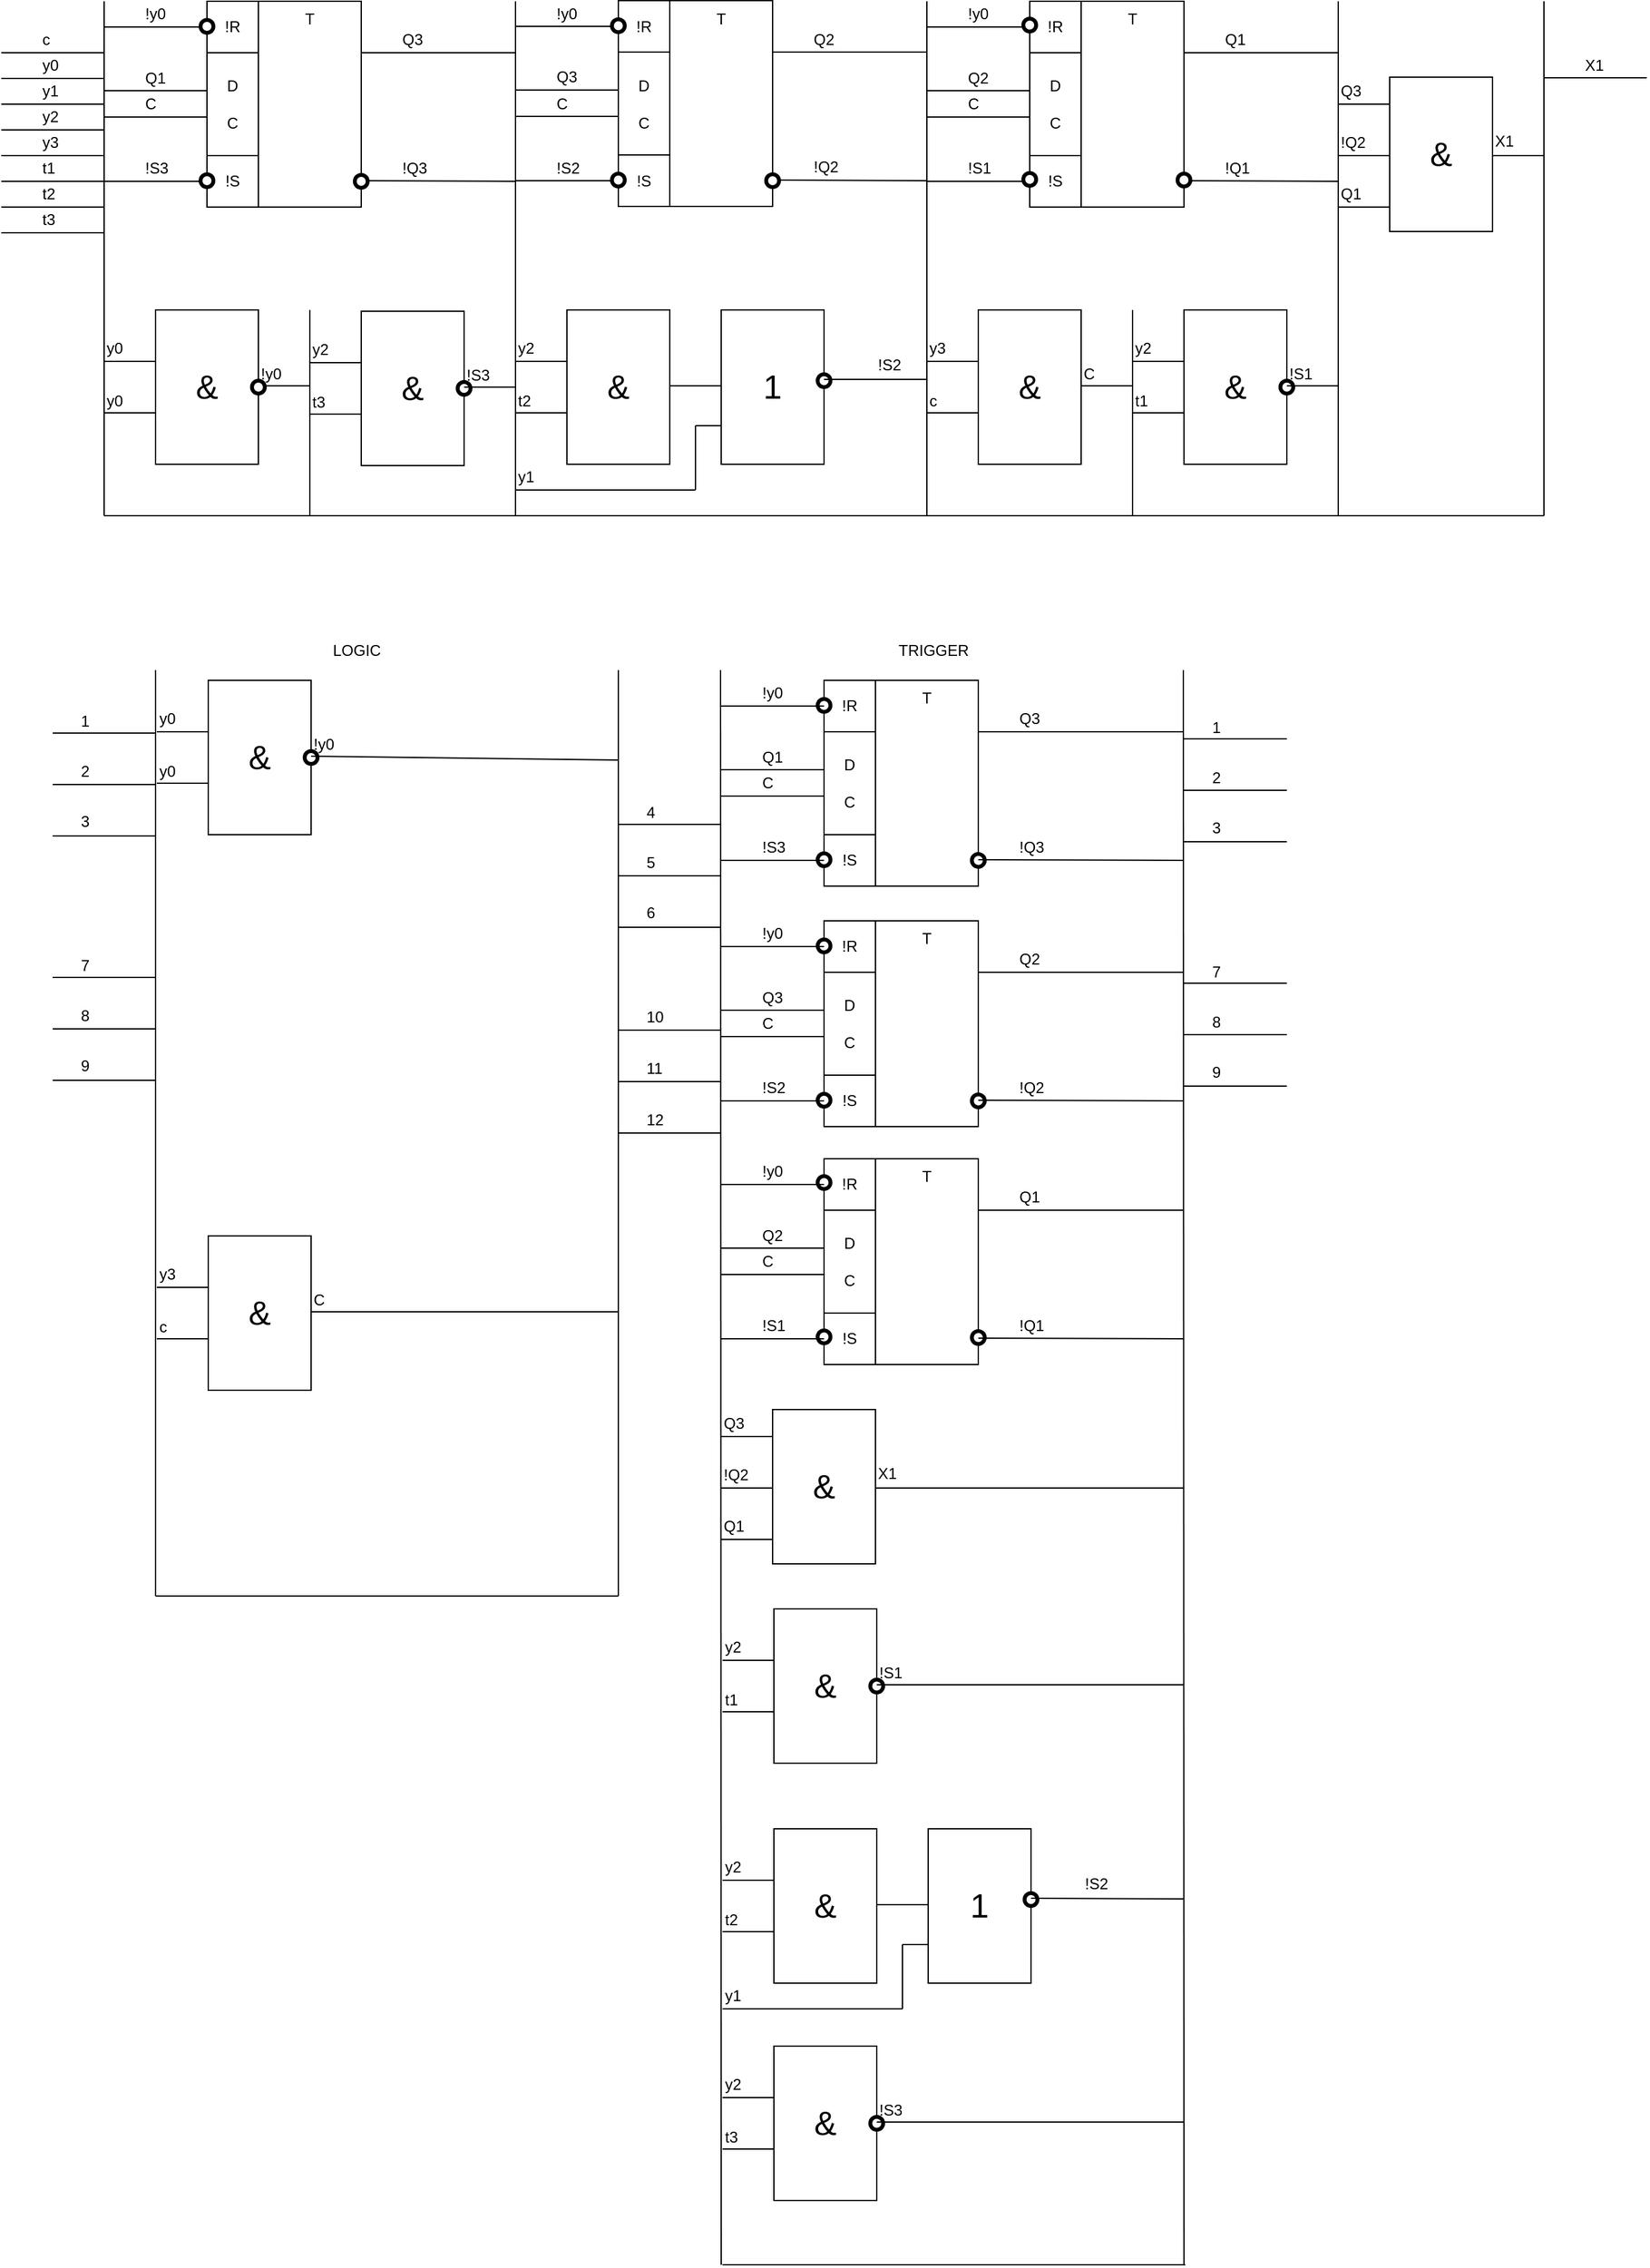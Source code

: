 <mxfile version="12.0.0" type="github" pages="1"><diagram name="Page-1" id="2a216829-ef6e-dabb-86c1-c78162f3ba2b"><mxGraphModel dx="2347" dy="1300" grid="1" gridSize="10" guides="1" tooltips="1" connect="1" arrows="1" fold="1" page="1" pageScale="1" pageWidth="850" pageHeight="1100" background="#ffffff" math="0" shadow="0"><root><mxCell id="0"/><mxCell id="1" parent="0"/><mxCell id="18ak5usq0MqdyDjZxHy--1" value="" style="endArrow=none;html=1;" parent="1" edge="1"><mxGeometry width="50" height="50" relative="1" as="geometry"><mxPoint x="80" y="760" as="sourcePoint"/><mxPoint x="80" y="360" as="targetPoint"/></mxGeometry></mxCell><mxCell id="18ak5usq0MqdyDjZxHy--2" value="" style="endArrow=none;html=1;" parent="1" edge="1"><mxGeometry width="50" height="50" relative="1" as="geometry"><mxPoint x="80" y="760" as="sourcePoint"/><mxPoint x="1200" y="760" as="targetPoint"/></mxGeometry></mxCell><mxCell id="18ak5usq0MqdyDjZxHy--3" value="" style="endArrow=none;html=1;" parent="1" edge="1"><mxGeometry width="50" height="50" relative="1" as="geometry"><mxPoint x="1200" y="760" as="sourcePoint"/><mxPoint x="1200" y="360" as="targetPoint"/></mxGeometry></mxCell><mxCell id="18ak5usq0MqdyDjZxHy--4" value="" style="endArrow=none;html=1;" parent="1" edge="1"><mxGeometry width="50" height="50" relative="1" as="geometry"><mxPoint x="240" y="760" as="sourcePoint"/><mxPoint x="240" y="600" as="targetPoint"/></mxGeometry></mxCell><mxCell id="18ak5usq0MqdyDjZxHy--5" value="" style="endArrow=none;html=1;" parent="1" edge="1"><mxGeometry width="50" height="50" relative="1" as="geometry"><mxPoint x="400" y="760" as="sourcePoint"/><mxPoint x="400" y="360" as="targetPoint"/></mxGeometry></mxCell><mxCell id="18ak5usq0MqdyDjZxHy--7" value="" style="endArrow=none;html=1;" parent="1" edge="1"><mxGeometry width="50" height="50" relative="1" as="geometry"><mxPoint x="720" y="760" as="sourcePoint"/><mxPoint x="720" y="360" as="targetPoint"/></mxGeometry></mxCell><mxCell id="18ak5usq0MqdyDjZxHy--8" value="" style="endArrow=none;html=1;" parent="1" edge="1"><mxGeometry width="50" height="50" relative="1" as="geometry"><mxPoint x="880" y="760" as="sourcePoint"/><mxPoint x="880" y="600" as="targetPoint"/></mxGeometry></mxCell><mxCell id="18ak5usq0MqdyDjZxHy--9" value="" style="endArrow=none;html=1;" parent="1" edge="1"><mxGeometry width="50" height="50" relative="1" as="geometry"><mxPoint x="1040" y="760" as="sourcePoint"/><mxPoint x="1040" y="360" as="targetPoint"/></mxGeometry></mxCell><mxCell id="18ak5usq0MqdyDjZxHy--10" value="" style="endArrow=none;html=1;" parent="1" edge="1"><mxGeometry width="50" height="50" relative="1" as="geometry"><mxPoint y="400" as="sourcePoint"/><mxPoint x="80" y="400" as="targetPoint"/></mxGeometry></mxCell><mxCell id="18ak5usq0MqdyDjZxHy--16" value="c" style="text;html=1;resizable=0;points=[];autosize=1;align=left;verticalAlign=top;spacingTop=-4;" parent="1" vertex="1"><mxGeometry x="30" y="380" width="20" height="20" as="geometry"/></mxCell><mxCell id="18ak5usq0MqdyDjZxHy--25" value="y0" style="text;html=1;resizable=0;points=[];autosize=1;align=left;verticalAlign=top;spacingTop=-4;" parent="1" vertex="1"><mxGeometry x="30" y="400" width="30" height="20" as="geometry"/></mxCell><mxCell id="18ak5usq0MqdyDjZxHy--26" value="" style="endArrow=none;html=1;" parent="1" edge="1"><mxGeometry width="50" height="50" relative="1" as="geometry"><mxPoint y="420" as="sourcePoint"/><mxPoint x="80" y="420" as="targetPoint"/></mxGeometry></mxCell><mxCell id="18ak5usq0MqdyDjZxHy--27" value="y1" style="text;html=1;resizable=0;points=[];autosize=1;align=left;verticalAlign=top;spacingTop=-4;" parent="1" vertex="1"><mxGeometry x="30" y="420" width="30" height="20" as="geometry"/></mxCell><mxCell id="18ak5usq0MqdyDjZxHy--28" value="" style="endArrow=none;html=1;" parent="1" edge="1"><mxGeometry width="50" height="50" relative="1" as="geometry"><mxPoint y="440" as="sourcePoint"/><mxPoint x="80" y="440" as="targetPoint"/></mxGeometry></mxCell><mxCell id="18ak5usq0MqdyDjZxHy--29" value="y2" style="text;html=1;resizable=0;points=[];autosize=1;align=left;verticalAlign=top;spacingTop=-4;" parent="1" vertex="1"><mxGeometry x="30" y="440" width="30" height="20" as="geometry"/></mxCell><mxCell id="18ak5usq0MqdyDjZxHy--30" value="" style="endArrow=none;html=1;" parent="1" edge="1"><mxGeometry width="50" height="50" relative="1" as="geometry"><mxPoint y="460" as="sourcePoint"/><mxPoint x="80" y="460" as="targetPoint"/></mxGeometry></mxCell><mxCell id="18ak5usq0MqdyDjZxHy--31" value="y3" style="text;html=1;resizable=0;points=[];autosize=1;align=left;verticalAlign=top;spacingTop=-4;" parent="1" vertex="1"><mxGeometry x="30" y="460" width="30" height="20" as="geometry"/></mxCell><mxCell id="18ak5usq0MqdyDjZxHy--32" value="" style="endArrow=none;html=1;" parent="1" edge="1"><mxGeometry width="50" height="50" relative="1" as="geometry"><mxPoint y="480" as="sourcePoint"/><mxPoint x="80" y="480" as="targetPoint"/></mxGeometry></mxCell><mxCell id="18ak5usq0MqdyDjZxHy--33" value="t1" style="text;html=1;resizable=0;points=[];autosize=1;align=left;verticalAlign=top;spacingTop=-4;" parent="1" vertex="1"><mxGeometry x="30" y="480" width="30" height="20" as="geometry"/></mxCell><mxCell id="18ak5usq0MqdyDjZxHy--34" value="" style="endArrow=none;html=1;" parent="1" edge="1"><mxGeometry width="50" height="50" relative="1" as="geometry"><mxPoint y="500" as="sourcePoint"/><mxPoint x="80" y="500" as="targetPoint"/></mxGeometry></mxCell><mxCell id="18ak5usq0MqdyDjZxHy--35" value="t2" style="text;html=1;resizable=0;points=[];autosize=1;align=left;verticalAlign=top;spacingTop=-4;" parent="1" vertex="1"><mxGeometry x="30" y="500" width="30" height="20" as="geometry"/></mxCell><mxCell id="18ak5usq0MqdyDjZxHy--36" value="" style="endArrow=none;html=1;" parent="1" edge="1"><mxGeometry width="50" height="50" relative="1" as="geometry"><mxPoint y="520" as="sourcePoint"/><mxPoint x="80" y="520" as="targetPoint"/></mxGeometry></mxCell><mxCell id="18ak5usq0MqdyDjZxHy--37" value="t3" style="text;html=1;resizable=0;points=[];autosize=1;align=left;verticalAlign=top;spacingTop=-4;" parent="1" vertex="1"><mxGeometry x="30" y="520" width="30" height="20" as="geometry"/></mxCell><mxCell id="18ak5usq0MqdyDjZxHy--38" value="" style="endArrow=none;html=1;" parent="1" edge="1"><mxGeometry width="50" height="50" relative="1" as="geometry"><mxPoint y="540" as="sourcePoint"/><mxPoint x="80" y="540" as="targetPoint"/></mxGeometry></mxCell><mxCell id="18ak5usq0MqdyDjZxHy--39" value="X1" style="text;html=1;resizable=0;points=[];autosize=1;align=left;verticalAlign=top;spacingTop=-4;" parent="1" vertex="1"><mxGeometry x="1230" y="399.5" width="30" height="20" as="geometry"/></mxCell><mxCell id="18ak5usq0MqdyDjZxHy--40" value="" style="endArrow=none;html=1;" parent="1" edge="1"><mxGeometry width="50" height="50" relative="1" as="geometry"><mxPoint x="1200" y="419.5" as="sourcePoint"/><mxPoint x="1280" y="419.5" as="targetPoint"/></mxGeometry></mxCell><mxCell id="18ak5usq0MqdyDjZxHy--41" value="" style="rounded=0;whiteSpace=wrap;html=1;" parent="1" vertex="1"><mxGeometry x="160" y="360" width="120" height="160" as="geometry"/></mxCell><mxCell id="18ak5usq0MqdyDjZxHy--42" value="&lt;div&gt;&lt;span style=&quot;line-height: 60%&quot;&gt;T&lt;/span&gt;&lt;/div&gt;" style="rounded=0;whiteSpace=wrap;html=1;align=center;verticalAlign=top;" parent="1" vertex="1"><mxGeometry x="200" y="360" width="80" height="160" as="geometry"/></mxCell><mxCell id="18ak5usq0MqdyDjZxHy--43" value="!R" style="rounded=0;whiteSpace=wrap;html=1;" parent="1" vertex="1"><mxGeometry x="160" y="360" width="40" height="40" as="geometry"/></mxCell><mxCell id="18ak5usq0MqdyDjZxHy--44" value="!S" style="rounded=0;whiteSpace=wrap;html=1;" parent="1" vertex="1"><mxGeometry x="160" y="480" width="40" height="40" as="geometry"/></mxCell><mxCell id="18ak5usq0MqdyDjZxHy--45" value="D&lt;br&gt;&lt;br&gt;C" style="rounded=0;whiteSpace=wrap;html=1;" parent="1" vertex="1"><mxGeometry x="160" y="400" width="40" height="80" as="geometry"/></mxCell><mxCell id="18ak5usq0MqdyDjZxHy--46" value="!y0" style="text;html=1;resizable=0;points=[];autosize=1;align=left;verticalAlign=top;spacingTop=-4;" parent="1" vertex="1"><mxGeometry x="110" y="360" width="30" height="20" as="geometry"/></mxCell><mxCell id="18ak5usq0MqdyDjZxHy--47" value="" style="endArrow=none;html=1;" parent="1" edge="1"><mxGeometry width="50" height="50" relative="1" as="geometry"><mxPoint x="80" y="380" as="sourcePoint"/><mxPoint x="160" y="380" as="targetPoint"/></mxGeometry></mxCell><mxCell id="18ak5usq0MqdyDjZxHy--48" value="Q1" style="text;html=1;resizable=0;points=[];autosize=1;align=left;verticalAlign=top;spacingTop=-4;" parent="1" vertex="1"><mxGeometry x="110" y="409.5" width="30" height="20" as="geometry"/></mxCell><mxCell id="18ak5usq0MqdyDjZxHy--49" value="" style="endArrow=none;html=1;" parent="1" edge="1"><mxGeometry width="50" height="50" relative="1" as="geometry"><mxPoint x="80" y="429.5" as="sourcePoint"/><mxPoint x="160" y="429.5" as="targetPoint"/></mxGeometry></mxCell><mxCell id="18ak5usq0MqdyDjZxHy--50" value="C" style="text;html=1;resizable=0;points=[];autosize=1;align=left;verticalAlign=top;spacingTop=-4;" parent="1" vertex="1"><mxGeometry x="110" y="430" width="20" height="20" as="geometry"/></mxCell><mxCell id="18ak5usq0MqdyDjZxHy--51" value="" style="endArrow=none;html=1;" parent="1" edge="1"><mxGeometry width="50" height="50" relative="1" as="geometry"><mxPoint x="80" y="450" as="sourcePoint"/><mxPoint x="160" y="450" as="targetPoint"/></mxGeometry></mxCell><mxCell id="18ak5usq0MqdyDjZxHy--52" value="!S3" style="text;html=1;resizable=0;points=[];autosize=1;align=left;verticalAlign=top;spacingTop=-4;" parent="1" vertex="1"><mxGeometry x="110" y="480" width="30" height="20" as="geometry"/></mxCell><mxCell id="18ak5usq0MqdyDjZxHy--53" value="" style="endArrow=none;html=1;" parent="1" edge="1"><mxGeometry width="50" height="50" relative="1" as="geometry"><mxPoint x="80" y="500" as="sourcePoint"/><mxPoint x="160" y="500" as="targetPoint"/></mxGeometry></mxCell><mxCell id="18ak5usq0MqdyDjZxHy--54" value="Q3" style="text;html=1;resizable=0;points=[];autosize=1;align=left;verticalAlign=top;spacingTop=-4;" parent="1" vertex="1"><mxGeometry x="310" y="380" width="30" height="20" as="geometry"/></mxCell><mxCell id="18ak5usq0MqdyDjZxHy--55" value="" style="endArrow=none;html=1;" parent="1" edge="1"><mxGeometry width="50" height="50" relative="1" as="geometry"><mxPoint x="280" y="400" as="sourcePoint"/><mxPoint x="400" y="400" as="targetPoint"/></mxGeometry></mxCell><mxCell id="18ak5usq0MqdyDjZxHy--56" value="!Q3" style="text;html=1;resizable=0;points=[];autosize=1;align=left;verticalAlign=top;spacingTop=-4;" parent="1" vertex="1"><mxGeometry x="310" y="479.5" width="30" height="20" as="geometry"/></mxCell><mxCell id="18ak5usq0MqdyDjZxHy--57" value="" style="endArrow=none;html=1;" parent="1" edge="1"><mxGeometry width="50" height="50" relative="1" as="geometry"><mxPoint x="280" y="499.5" as="sourcePoint"/><mxPoint x="400" y="500" as="targetPoint"/></mxGeometry></mxCell><mxCell id="18ak5usq0MqdyDjZxHy--58" value="" style="rounded=0;whiteSpace=wrap;html=1;" parent="1" vertex="1"><mxGeometry x="480" y="359.5" width="120" height="160" as="geometry"/></mxCell><mxCell id="18ak5usq0MqdyDjZxHy--59" value="&lt;div&gt;&lt;span style=&quot;line-height: 60%&quot;&gt;T&lt;/span&gt;&lt;/div&gt;" style="rounded=0;whiteSpace=wrap;html=1;align=center;verticalAlign=top;" parent="1" vertex="1"><mxGeometry x="520" y="359.5" width="80" height="160" as="geometry"/></mxCell><mxCell id="18ak5usq0MqdyDjZxHy--60" value="!R" style="rounded=0;whiteSpace=wrap;html=1;" parent="1" vertex="1"><mxGeometry x="480" y="359.5" width="40" height="40" as="geometry"/></mxCell><mxCell id="18ak5usq0MqdyDjZxHy--61" value="!S" style="rounded=0;whiteSpace=wrap;html=1;" parent="1" vertex="1"><mxGeometry x="480" y="479.5" width="40" height="40" as="geometry"/></mxCell><mxCell id="18ak5usq0MqdyDjZxHy--62" value="D&lt;br&gt;&lt;br&gt;C" style="rounded=0;whiteSpace=wrap;html=1;" parent="1" vertex="1"><mxGeometry x="480" y="399.5" width="40" height="80" as="geometry"/></mxCell><mxCell id="18ak5usq0MqdyDjZxHy--63" value="!y0" style="text;html=1;resizable=0;points=[];autosize=1;align=left;verticalAlign=top;spacingTop=-4;" parent="1" vertex="1"><mxGeometry x="430" y="359.5" width="30" height="20" as="geometry"/></mxCell><mxCell id="18ak5usq0MqdyDjZxHy--64" value="Q3" style="text;html=1;resizable=0;points=[];autosize=1;align=left;verticalAlign=top;spacingTop=-4;" parent="1" vertex="1"><mxGeometry x="430" y="409" width="30" height="20" as="geometry"/></mxCell><mxCell id="18ak5usq0MqdyDjZxHy--65" value="C" style="text;html=1;resizable=0;points=[];autosize=1;align=left;verticalAlign=top;spacingTop=-4;" parent="1" vertex="1"><mxGeometry x="430" y="429.5" width="20" height="20" as="geometry"/></mxCell><mxCell id="18ak5usq0MqdyDjZxHy--66" value="!S2" style="text;html=1;resizable=0;points=[];autosize=1;align=left;verticalAlign=top;spacingTop=-4;" parent="1" vertex="1"><mxGeometry x="430" y="479.5" width="30" height="20" as="geometry"/></mxCell><mxCell id="18ak5usq0MqdyDjZxHy--67" value="Q2" style="text;html=1;resizable=0;points=[];autosize=1;align=left;verticalAlign=top;spacingTop=-4;" parent="1" vertex="1"><mxGeometry x="630" y="379.5" width="30" height="20" as="geometry"/></mxCell><mxCell id="18ak5usq0MqdyDjZxHy--68" value="!Q2" style="text;html=1;resizable=0;points=[];autosize=1;align=left;verticalAlign=top;spacingTop=-4;" parent="1" vertex="1"><mxGeometry x="630" y="479" width="30" height="20" as="geometry"/></mxCell><mxCell id="18ak5usq0MqdyDjZxHy--69" value="" style="endArrow=none;html=1;" parent="1" edge="1"><mxGeometry width="50" height="50" relative="1" as="geometry"><mxPoint x="600" y="499" as="sourcePoint"/><mxPoint x="720" y="499.5" as="targetPoint"/></mxGeometry></mxCell><mxCell id="18ak5usq0MqdyDjZxHy--70" value="" style="endArrow=none;html=1;" parent="1" edge="1"><mxGeometry width="50" height="50" relative="1" as="geometry"><mxPoint x="600" y="399.5" as="sourcePoint"/><mxPoint x="720" y="399.5" as="targetPoint"/></mxGeometry></mxCell><mxCell id="18ak5usq0MqdyDjZxHy--71" value="" style="endArrow=none;html=1;" parent="1" edge="1"><mxGeometry width="50" height="50" relative="1" as="geometry"><mxPoint x="400" y="499.5" as="sourcePoint"/><mxPoint x="480" y="499.5" as="targetPoint"/></mxGeometry></mxCell><mxCell id="18ak5usq0MqdyDjZxHy--72" value="" style="endArrow=none;html=1;" parent="1" edge="1"><mxGeometry width="50" height="50" relative="1" as="geometry"><mxPoint x="400" y="449.5" as="sourcePoint"/><mxPoint x="480" y="449.5" as="targetPoint"/></mxGeometry></mxCell><mxCell id="18ak5usq0MqdyDjZxHy--73" value="" style="endArrow=none;html=1;" parent="1" edge="1"><mxGeometry width="50" height="50" relative="1" as="geometry"><mxPoint x="400" y="429" as="sourcePoint"/><mxPoint x="480" y="429" as="targetPoint"/></mxGeometry></mxCell><mxCell id="18ak5usq0MqdyDjZxHy--74" value="" style="endArrow=none;html=1;" parent="1" edge="1"><mxGeometry width="50" height="50" relative="1" as="geometry"><mxPoint x="400" y="379.5" as="sourcePoint"/><mxPoint x="480" y="379.5" as="targetPoint"/></mxGeometry></mxCell><mxCell id="18ak5usq0MqdyDjZxHy--75" value="" style="rounded=0;whiteSpace=wrap;html=1;" parent="1" vertex="1"><mxGeometry x="800" y="360" width="120" height="160" as="geometry"/></mxCell><mxCell id="18ak5usq0MqdyDjZxHy--76" value="&lt;div&gt;&lt;span style=&quot;line-height: 60%&quot;&gt;T&lt;/span&gt;&lt;/div&gt;" style="rounded=0;whiteSpace=wrap;html=1;align=center;verticalAlign=top;" parent="1" vertex="1"><mxGeometry x="840" y="360" width="80" height="160" as="geometry"/></mxCell><mxCell id="18ak5usq0MqdyDjZxHy--77" value="!R" style="rounded=0;whiteSpace=wrap;html=1;" parent="1" vertex="1"><mxGeometry x="800" y="360" width="40" height="40" as="geometry"/></mxCell><mxCell id="18ak5usq0MqdyDjZxHy--78" value="!S" style="rounded=0;whiteSpace=wrap;html=1;" parent="1" vertex="1"><mxGeometry x="800" y="480" width="40" height="40" as="geometry"/></mxCell><mxCell id="18ak5usq0MqdyDjZxHy--79" value="D&lt;br&gt;&lt;br&gt;C" style="rounded=0;whiteSpace=wrap;html=1;" parent="1" vertex="1"><mxGeometry x="800" y="400" width="40" height="80" as="geometry"/></mxCell><mxCell id="18ak5usq0MqdyDjZxHy--80" value="!y0" style="text;html=1;resizable=0;points=[];autosize=1;align=left;verticalAlign=top;spacingTop=-4;" parent="1" vertex="1"><mxGeometry x="750" y="360" width="30" height="20" as="geometry"/></mxCell><mxCell id="18ak5usq0MqdyDjZxHy--81" value="Q2" style="text;html=1;resizable=0;points=[];autosize=1;align=left;verticalAlign=top;spacingTop=-4;" parent="1" vertex="1"><mxGeometry x="750" y="409.5" width="30" height="20" as="geometry"/></mxCell><mxCell id="18ak5usq0MqdyDjZxHy--82" value="C" style="text;html=1;resizable=0;points=[];autosize=1;align=left;verticalAlign=top;spacingTop=-4;" parent="1" vertex="1"><mxGeometry x="750" y="430" width="20" height="20" as="geometry"/></mxCell><mxCell id="18ak5usq0MqdyDjZxHy--83" value="!S1" style="text;html=1;resizable=0;points=[];autosize=1;align=left;verticalAlign=top;spacingTop=-4;" parent="1" vertex="1"><mxGeometry x="750" y="480" width="30" height="20" as="geometry"/></mxCell><mxCell id="18ak5usq0MqdyDjZxHy--84" value="Q1" style="text;html=1;resizable=0;points=[];autosize=1;align=left;verticalAlign=top;spacingTop=-4;" parent="1" vertex="1"><mxGeometry x="950" y="380" width="30" height="20" as="geometry"/></mxCell><mxCell id="18ak5usq0MqdyDjZxHy--85" value="!Q1" style="text;html=1;resizable=0;points=[];autosize=1;align=left;verticalAlign=top;spacingTop=-4;" parent="1" vertex="1"><mxGeometry x="950" y="479.5" width="30" height="20" as="geometry"/></mxCell><mxCell id="18ak5usq0MqdyDjZxHy--86" value="" style="endArrow=none;html=1;" parent="1" edge="1"><mxGeometry width="50" height="50" relative="1" as="geometry"><mxPoint x="920" y="499.5" as="sourcePoint"/><mxPoint x="1040" y="500" as="targetPoint"/></mxGeometry></mxCell><mxCell id="18ak5usq0MqdyDjZxHy--87" value="" style="endArrow=none;html=1;" parent="1" edge="1"><mxGeometry width="50" height="50" relative="1" as="geometry"><mxPoint x="920" y="400" as="sourcePoint"/><mxPoint x="1040" y="400" as="targetPoint"/></mxGeometry></mxCell><mxCell id="18ak5usq0MqdyDjZxHy--88" value="" style="endArrow=none;html=1;" parent="1" edge="1"><mxGeometry width="50" height="50" relative="1" as="geometry"><mxPoint x="720" y="500" as="sourcePoint"/><mxPoint x="800" y="500" as="targetPoint"/></mxGeometry></mxCell><mxCell id="18ak5usq0MqdyDjZxHy--89" value="" style="endArrow=none;html=1;" parent="1" edge="1"><mxGeometry width="50" height="50" relative="1" as="geometry"><mxPoint x="720" y="450" as="sourcePoint"/><mxPoint x="800" y="450" as="targetPoint"/></mxGeometry></mxCell><mxCell id="18ak5usq0MqdyDjZxHy--90" value="" style="endArrow=none;html=1;" parent="1" edge="1"><mxGeometry width="50" height="50" relative="1" as="geometry"><mxPoint x="720" y="429.5" as="sourcePoint"/><mxPoint x="800" y="429.5" as="targetPoint"/></mxGeometry></mxCell><mxCell id="18ak5usq0MqdyDjZxHy--91" value="" style="endArrow=none;html=1;" parent="1" edge="1"><mxGeometry width="50" height="50" relative="1" as="geometry"><mxPoint x="720" y="380" as="sourcePoint"/><mxPoint x="800" y="380" as="targetPoint"/></mxGeometry></mxCell><mxCell id="tPRsiFmyDKU2fb7vzfHu-1" value="" style="endArrow=none;html=1;" edge="1" parent="1"><mxGeometry width="50" height="50" relative="1" as="geometry"><mxPoint x="80" y="640" as="sourcePoint"/><mxPoint x="120" y="640" as="targetPoint"/></mxGeometry></mxCell><mxCell id="tPRsiFmyDKU2fb7vzfHu-2" value="" style="endArrow=none;html=1;" edge="1" parent="1"><mxGeometry width="50" height="50" relative="1" as="geometry"><mxPoint x="80" y="680" as="sourcePoint"/><mxPoint x="120" y="680" as="targetPoint"/></mxGeometry></mxCell><mxCell id="tPRsiFmyDKU2fb7vzfHu-3" value="y0" style="text;html=1;resizable=0;points=[];autosize=1;align=left;verticalAlign=top;spacingTop=-4;" vertex="1" parent="1"><mxGeometry x="80" y="620" width="30" height="20" as="geometry"/></mxCell><mxCell id="tPRsiFmyDKU2fb7vzfHu-4" value="y0" style="text;html=1;resizable=0;points=[];autosize=1;align=left;verticalAlign=top;spacingTop=-4;" vertex="1" parent="1"><mxGeometry x="80" y="661" width="30" height="20" as="geometry"/></mxCell><mxCell id="tPRsiFmyDKU2fb7vzfHu-5" value="&lt;font style=&quot;font-size: 26px&quot;&gt;&amp;amp;&lt;/font&gt;" style="rounded=0;whiteSpace=wrap;html=1;" vertex="1" parent="1"><mxGeometry x="120" y="600" width="80" height="120" as="geometry"/></mxCell><mxCell id="tPRsiFmyDKU2fb7vzfHu-6" value="!y0" style="text;html=1;resizable=0;points=[];autosize=1;align=left;verticalAlign=top;spacingTop=-4;" vertex="1" parent="1"><mxGeometry x="200" y="640" width="30" height="20" as="geometry"/></mxCell><mxCell id="tPRsiFmyDKU2fb7vzfHu-7" value="" style="endArrow=none;html=1;" edge="1" parent="1"><mxGeometry width="50" height="50" relative="1" as="geometry"><mxPoint x="200.0" y="659" as="sourcePoint"/><mxPoint x="240" y="659" as="targetPoint"/></mxGeometry></mxCell><mxCell id="tPRsiFmyDKU2fb7vzfHu-9" value="" style="shape=mxgraph.bpmn.shape;html=1;verticalLabelPosition=bottom;labelBackgroundColor=#ffffff;verticalAlign=top;align=center;perimeter=ellipsePerimeter;outlineConnect=0;outline=end;symbol=general;" vertex="1" parent="1"><mxGeometry x="155" y="374.5" width="10" height="10" as="geometry"/></mxCell><mxCell id="tPRsiFmyDKU2fb7vzfHu-10" value="" style="shape=mxgraph.bpmn.shape;html=1;verticalLabelPosition=bottom;labelBackgroundColor=#ffffff;verticalAlign=top;align=center;perimeter=ellipsePerimeter;outlineConnect=0;outline=end;symbol=general;" vertex="1" parent="1"><mxGeometry x="155" y="494.5" width="10" height="10" as="geometry"/></mxCell><mxCell id="tPRsiFmyDKU2fb7vzfHu-11" value="" style="shape=mxgraph.bpmn.shape;html=1;verticalLabelPosition=bottom;labelBackgroundColor=#ffffff;verticalAlign=top;align=center;perimeter=ellipsePerimeter;outlineConnect=0;outline=end;symbol=general;" vertex="1" parent="1"><mxGeometry x="275" y="495" width="10" height="10" as="geometry"/></mxCell><mxCell id="tPRsiFmyDKU2fb7vzfHu-12" value="" style="shape=mxgraph.bpmn.shape;html=1;verticalLabelPosition=bottom;labelBackgroundColor=#ffffff;verticalAlign=top;align=center;perimeter=ellipsePerimeter;outlineConnect=0;outline=end;symbol=general;" vertex="1" parent="1"><mxGeometry x="475" y="374" width="10" height="10" as="geometry"/></mxCell><mxCell id="tPRsiFmyDKU2fb7vzfHu-13" value="" style="shape=mxgraph.bpmn.shape;html=1;verticalLabelPosition=bottom;labelBackgroundColor=#ffffff;verticalAlign=top;align=center;perimeter=ellipsePerimeter;outlineConnect=0;outline=end;symbol=general;" vertex="1" parent="1"><mxGeometry x="475" y="494" width="10" height="10" as="geometry"/></mxCell><mxCell id="tPRsiFmyDKU2fb7vzfHu-14" value="" style="shape=mxgraph.bpmn.shape;html=1;verticalLabelPosition=bottom;labelBackgroundColor=#ffffff;verticalAlign=top;align=center;perimeter=ellipsePerimeter;outlineConnect=0;outline=end;symbol=general;" vertex="1" parent="1"><mxGeometry x="595" y="494.5" width="10" height="10" as="geometry"/></mxCell><mxCell id="tPRsiFmyDKU2fb7vzfHu-15" value="" style="shape=mxgraph.bpmn.shape;html=1;verticalLabelPosition=bottom;labelBackgroundColor=#ffffff;verticalAlign=top;align=center;perimeter=ellipsePerimeter;outlineConnect=0;outline=end;symbol=general;" vertex="1" parent="1"><mxGeometry x="795" y="373.5" width="10" height="10" as="geometry"/></mxCell><mxCell id="tPRsiFmyDKU2fb7vzfHu-16" value="" style="shape=mxgraph.bpmn.shape;html=1;verticalLabelPosition=bottom;labelBackgroundColor=#ffffff;verticalAlign=top;align=center;perimeter=ellipsePerimeter;outlineConnect=0;outline=end;symbol=general;" vertex="1" parent="1"><mxGeometry x="795" y="493.5" width="10" height="10" as="geometry"/></mxCell><mxCell id="tPRsiFmyDKU2fb7vzfHu-17" value="" style="shape=mxgraph.bpmn.shape;html=1;verticalLabelPosition=bottom;labelBackgroundColor=#ffffff;verticalAlign=top;align=center;perimeter=ellipsePerimeter;outlineConnect=0;outline=end;symbol=general;" vertex="1" parent="1"><mxGeometry x="915" y="494" width="10" height="10" as="geometry"/></mxCell><mxCell id="tPRsiFmyDKU2fb7vzfHu-18" value="" style="shape=mxgraph.bpmn.shape;html=1;verticalLabelPosition=bottom;labelBackgroundColor=#ffffff;verticalAlign=top;align=center;perimeter=ellipsePerimeter;outlineConnect=0;outline=end;symbol=general;" vertex="1" parent="1"><mxGeometry x="195" y="655" width="10" height="10" as="geometry"/></mxCell><mxCell id="tPRsiFmyDKU2fb7vzfHu-19" value="&lt;font style=&quot;font-size: 26px&quot;&gt;&amp;amp;&lt;/font&gt;" style="rounded=0;whiteSpace=wrap;html=1;" vertex="1" parent="1"><mxGeometry x="280" y="601" width="80" height="120" as="geometry"/></mxCell><mxCell id="tPRsiFmyDKU2fb7vzfHu-20" value="!S3" style="text;html=1;resizable=0;points=[];autosize=1;align=left;verticalAlign=top;spacingTop=-4;" vertex="1" parent="1"><mxGeometry x="360" y="641" width="30" height="20" as="geometry"/></mxCell><mxCell id="tPRsiFmyDKU2fb7vzfHu-21" value="" style="shape=mxgraph.bpmn.shape;html=1;verticalLabelPosition=bottom;labelBackgroundColor=#ffffff;verticalAlign=top;align=center;perimeter=ellipsePerimeter;outlineConnect=0;outline=end;symbol=general;" vertex="1" parent="1"><mxGeometry x="355" y="656" width="10" height="10" as="geometry"/></mxCell><mxCell id="tPRsiFmyDKU2fb7vzfHu-22" value="y2" style="text;html=1;resizable=0;points=[];autosize=1;align=left;verticalAlign=top;spacingTop=-4;" vertex="1" parent="1"><mxGeometry x="240" y="621" width="30" height="20" as="geometry"/></mxCell><mxCell id="tPRsiFmyDKU2fb7vzfHu-23" value="" style="endArrow=none;html=1;" edge="1" parent="1"><mxGeometry width="50" height="50" relative="1" as="geometry"><mxPoint x="240" y="641" as="sourcePoint"/><mxPoint x="280" y="641" as="targetPoint"/></mxGeometry></mxCell><mxCell id="tPRsiFmyDKU2fb7vzfHu-24" value="t3" style="text;html=1;resizable=0;points=[];autosize=1;align=left;verticalAlign=top;spacingTop=-4;" vertex="1" parent="1"><mxGeometry x="240" y="662" width="30" height="20" as="geometry"/></mxCell><mxCell id="tPRsiFmyDKU2fb7vzfHu-25" value="" style="endArrow=none;html=1;" edge="1" parent="1"><mxGeometry width="50" height="50" relative="1" as="geometry"><mxPoint x="240" y="681" as="sourcePoint"/><mxPoint x="280" y="681" as="targetPoint"/></mxGeometry></mxCell><mxCell id="tPRsiFmyDKU2fb7vzfHu-26" value="" style="endArrow=none;html=1;" edge="1" parent="1"><mxGeometry width="50" height="50" relative="1" as="geometry"><mxPoint x="360" y="660" as="sourcePoint"/><mxPoint x="400" y="660" as="targetPoint"/></mxGeometry></mxCell><mxCell id="tPRsiFmyDKU2fb7vzfHu-27" value="&lt;font style=&quot;font-size: 26px&quot;&gt;&amp;amp;&lt;/font&gt;" style="rounded=0;whiteSpace=wrap;html=1;" vertex="1" parent="1"><mxGeometry x="440" y="600" width="80" height="120" as="geometry"/></mxCell><mxCell id="tPRsiFmyDKU2fb7vzfHu-30" value="y2" style="text;html=1;resizable=0;points=[];autosize=1;align=left;verticalAlign=top;spacingTop=-4;" vertex="1" parent="1"><mxGeometry x="400" y="620" width="30" height="20" as="geometry"/></mxCell><mxCell id="tPRsiFmyDKU2fb7vzfHu-31" value="" style="endArrow=none;html=1;" edge="1" parent="1"><mxGeometry width="50" height="50" relative="1" as="geometry"><mxPoint x="400" y="640" as="sourcePoint"/><mxPoint x="440" y="640" as="targetPoint"/></mxGeometry></mxCell><mxCell id="tPRsiFmyDKU2fb7vzfHu-32" value="t2" style="text;html=1;resizable=0;points=[];autosize=1;align=left;verticalAlign=top;spacingTop=-4;" vertex="1" parent="1"><mxGeometry x="400" y="661" width="30" height="20" as="geometry"/></mxCell><mxCell id="tPRsiFmyDKU2fb7vzfHu-33" value="" style="endArrow=none;html=1;" edge="1" parent="1"><mxGeometry width="50" height="50" relative="1" as="geometry"><mxPoint x="400" y="680" as="sourcePoint"/><mxPoint x="440" y="680" as="targetPoint"/></mxGeometry></mxCell><mxCell id="tPRsiFmyDKU2fb7vzfHu-34" value="" style="endArrow=none;html=1;" edge="1" parent="1"><mxGeometry width="50" height="50" relative="1" as="geometry"><mxPoint x="520" y="659" as="sourcePoint"/><mxPoint x="560" y="659" as="targetPoint"/></mxGeometry></mxCell><mxCell id="tPRsiFmyDKU2fb7vzfHu-35" value="&lt;font style=&quot;font-size: 26px&quot;&gt;1&lt;/font&gt;" style="rounded=0;whiteSpace=wrap;html=1;" vertex="1" parent="1"><mxGeometry x="560" y="600" width="80" height="120" as="geometry"/></mxCell><mxCell id="tPRsiFmyDKU2fb7vzfHu-36" value="" style="endArrow=none;html=1;" edge="1" parent="1"><mxGeometry width="50" height="50" relative="1" as="geometry"><mxPoint x="400" y="740" as="sourcePoint"/><mxPoint x="540" y="740" as="targetPoint"/></mxGeometry></mxCell><mxCell id="tPRsiFmyDKU2fb7vzfHu-37" value="" style="endArrow=none;html=1;" edge="1" parent="1"><mxGeometry width="50" height="50" relative="1" as="geometry"><mxPoint x="540" y="740" as="sourcePoint"/><mxPoint x="540" y="690" as="targetPoint"/></mxGeometry></mxCell><mxCell id="tPRsiFmyDKU2fb7vzfHu-38" value="" style="endArrow=none;html=1;" edge="1" parent="1"><mxGeometry width="50" height="50" relative="1" as="geometry"><mxPoint x="540" y="690" as="sourcePoint"/><mxPoint x="560" y="690" as="targetPoint"/></mxGeometry></mxCell><mxCell id="tPRsiFmyDKU2fb7vzfHu-39" value="y1" style="text;html=1;resizable=0;points=[];autosize=1;align=left;verticalAlign=top;spacingTop=-4;" vertex="1" parent="1"><mxGeometry x="400" y="720" width="30" height="20" as="geometry"/></mxCell><mxCell id="tPRsiFmyDKU2fb7vzfHu-40" value="" style="shape=mxgraph.bpmn.shape;html=1;verticalLabelPosition=bottom;labelBackgroundColor=#ffffff;verticalAlign=top;align=center;perimeter=ellipsePerimeter;outlineConnect=0;outline=end;symbol=general;" vertex="1" parent="1"><mxGeometry x="635" y="650" width="10" height="10" as="geometry"/></mxCell><mxCell id="tPRsiFmyDKU2fb7vzfHu-41" value="" style="endArrow=none;html=1;" edge="1" parent="1"><mxGeometry width="50" height="50" relative="1" as="geometry"><mxPoint x="640" y="654" as="sourcePoint"/><mxPoint x="720" y="654" as="targetPoint"/></mxGeometry></mxCell><mxCell id="tPRsiFmyDKU2fb7vzfHu-42" value="!S2" style="text;html=1;resizable=0;points=[];autosize=1;align=left;verticalAlign=top;spacingTop=-4;" vertex="1" parent="1"><mxGeometry x="680" y="633" width="30" height="20" as="geometry"/></mxCell><mxCell id="tPRsiFmyDKU2fb7vzfHu-43" value="&lt;font style=&quot;font-size: 26px&quot;&gt;&amp;amp;&lt;/font&gt;" style="rounded=0;whiteSpace=wrap;html=1;" vertex="1" parent="1"><mxGeometry x="760" y="600" width="80" height="120" as="geometry"/></mxCell><mxCell id="tPRsiFmyDKU2fb7vzfHu-44" value="C" style="text;html=1;resizable=0;points=[];autosize=1;align=left;verticalAlign=top;spacingTop=-4;" vertex="1" parent="1"><mxGeometry x="840" y="640" width="20" height="20" as="geometry"/></mxCell><mxCell id="tPRsiFmyDKU2fb7vzfHu-46" value="y3" style="text;html=1;resizable=0;points=[];autosize=1;align=left;verticalAlign=top;spacingTop=-4;" vertex="1" parent="1"><mxGeometry x="720" y="620" width="30" height="20" as="geometry"/></mxCell><mxCell id="tPRsiFmyDKU2fb7vzfHu-47" value="" style="endArrow=none;html=1;" edge="1" parent="1"><mxGeometry width="50" height="50" relative="1" as="geometry"><mxPoint x="720" y="640" as="sourcePoint"/><mxPoint x="760" y="640" as="targetPoint"/></mxGeometry></mxCell><mxCell id="tPRsiFmyDKU2fb7vzfHu-48" value="c" style="text;html=1;resizable=0;points=[];autosize=1;align=left;verticalAlign=top;spacingTop=-4;" vertex="1" parent="1"><mxGeometry x="720" y="661" width="20" height="20" as="geometry"/></mxCell><mxCell id="tPRsiFmyDKU2fb7vzfHu-49" value="" style="endArrow=none;html=1;" edge="1" parent="1"><mxGeometry width="50" height="50" relative="1" as="geometry"><mxPoint x="720" y="680" as="sourcePoint"/><mxPoint x="760" y="680" as="targetPoint"/></mxGeometry></mxCell><mxCell id="tPRsiFmyDKU2fb7vzfHu-50" value="" style="endArrow=none;html=1;" edge="1" parent="1"><mxGeometry width="50" height="50" relative="1" as="geometry"><mxPoint x="840" y="659" as="sourcePoint"/><mxPoint x="880" y="659" as="targetPoint"/></mxGeometry></mxCell><mxCell id="tPRsiFmyDKU2fb7vzfHu-51" value="&lt;font style=&quot;font-size: 26px&quot;&gt;&amp;amp;&lt;/font&gt;" style="rounded=0;whiteSpace=wrap;html=1;" vertex="1" parent="1"><mxGeometry x="920" y="600" width="80" height="120" as="geometry"/></mxCell><mxCell id="tPRsiFmyDKU2fb7vzfHu-52" value="!S1" style="text;html=1;resizable=0;points=[];autosize=1;align=left;verticalAlign=top;spacingTop=-4;" vertex="1" parent="1"><mxGeometry x="1000" y="640" width="30" height="20" as="geometry"/></mxCell><mxCell id="tPRsiFmyDKU2fb7vzfHu-53" value="" style="shape=mxgraph.bpmn.shape;html=1;verticalLabelPosition=bottom;labelBackgroundColor=#ffffff;verticalAlign=top;align=center;perimeter=ellipsePerimeter;outlineConnect=0;outline=end;symbol=general;" vertex="1" parent="1"><mxGeometry x="995" y="655" width="10" height="10" as="geometry"/></mxCell><mxCell id="tPRsiFmyDKU2fb7vzfHu-54" value="y2" style="text;html=1;resizable=0;points=[];autosize=1;align=left;verticalAlign=top;spacingTop=-4;" vertex="1" parent="1"><mxGeometry x="880" y="620" width="30" height="20" as="geometry"/></mxCell><mxCell id="tPRsiFmyDKU2fb7vzfHu-55" value="" style="endArrow=none;html=1;" edge="1" parent="1"><mxGeometry width="50" height="50" relative="1" as="geometry"><mxPoint x="880" y="640" as="sourcePoint"/><mxPoint x="920" y="640" as="targetPoint"/></mxGeometry></mxCell><mxCell id="tPRsiFmyDKU2fb7vzfHu-56" value="t1" style="text;html=1;resizable=0;points=[];autosize=1;align=left;verticalAlign=top;spacingTop=-4;" vertex="1" parent="1"><mxGeometry x="880" y="661" width="30" height="20" as="geometry"/></mxCell><mxCell id="tPRsiFmyDKU2fb7vzfHu-57" value="" style="endArrow=none;html=1;" edge="1" parent="1"><mxGeometry width="50" height="50" relative="1" as="geometry"><mxPoint x="880" y="680" as="sourcePoint"/><mxPoint x="920" y="680" as="targetPoint"/></mxGeometry></mxCell><mxCell id="tPRsiFmyDKU2fb7vzfHu-58" value="" style="endArrow=none;html=1;" edge="1" parent="1"><mxGeometry width="50" height="50" relative="1" as="geometry"><mxPoint x="1000" y="659" as="sourcePoint"/><mxPoint x="1040" y="659" as="targetPoint"/></mxGeometry></mxCell><mxCell id="tPRsiFmyDKU2fb7vzfHu-66" value="" style="endArrow=none;html=1;" edge="1" parent="1"><mxGeometry width="50" height="50" relative="1" as="geometry"><mxPoint x="1040" y="440" as="sourcePoint"/><mxPoint x="1080" y="440" as="targetPoint"/></mxGeometry></mxCell><mxCell id="tPRsiFmyDKU2fb7vzfHu-67" value="" style="endArrow=none;html=1;" edge="1" parent="1"><mxGeometry width="50" height="50" relative="1" as="geometry"><mxPoint x="1040" y="480" as="sourcePoint"/><mxPoint x="1080" y="480" as="targetPoint"/></mxGeometry></mxCell><mxCell id="tPRsiFmyDKU2fb7vzfHu-68" value="" style="endArrow=none;html=1;" edge="1" parent="1"><mxGeometry width="50" height="50" relative="1" as="geometry"><mxPoint x="1040" y="520" as="sourcePoint"/><mxPoint x="1080" y="520" as="targetPoint"/></mxGeometry></mxCell><mxCell id="tPRsiFmyDKU2fb7vzfHu-69" value="Q3" style="text;html=1;resizable=0;points=[];autosize=1;align=left;verticalAlign=top;spacingTop=-4;" vertex="1" parent="1"><mxGeometry x="1040" y="420" width="30" height="20" as="geometry"/></mxCell><mxCell id="tPRsiFmyDKU2fb7vzfHu-70" value="!Q2" style="text;html=1;resizable=0;points=[];autosize=1;align=left;verticalAlign=top;spacingTop=-4;" vertex="1" parent="1"><mxGeometry x="1040" y="460" width="30" height="20" as="geometry"/></mxCell><mxCell id="tPRsiFmyDKU2fb7vzfHu-71" value="Q1" style="text;html=1;resizable=0;points=[];autosize=1;align=left;verticalAlign=top;spacingTop=-4;" vertex="1" parent="1"><mxGeometry x="1040" y="500" width="30" height="20" as="geometry"/></mxCell><mxCell id="tPRsiFmyDKU2fb7vzfHu-72" value="&lt;font style=&quot;font-size: 26px&quot;&gt;&amp;amp;&lt;/font&gt;" style="rounded=0;whiteSpace=wrap;html=1;" vertex="1" parent="1"><mxGeometry x="1080" y="419" width="80" height="120" as="geometry"/></mxCell><mxCell id="tPRsiFmyDKU2fb7vzfHu-73" value="" style="endArrow=none;html=1;" edge="1" parent="1"><mxGeometry width="50" height="50" relative="1" as="geometry"><mxPoint x="1160" y="480" as="sourcePoint"/><mxPoint x="1200" y="480" as="targetPoint"/></mxGeometry></mxCell><mxCell id="tPRsiFmyDKU2fb7vzfHu-74" value="X1" style="text;html=1;resizable=0;points=[];autosize=1;align=left;verticalAlign=top;spacingTop=-4;" vertex="1" parent="1"><mxGeometry x="1160" y="459" width="30" height="20" as="geometry"/></mxCell><mxCell id="tPRsiFmyDKU2fb7vzfHu-75" value="" style="endArrow=none;html=1;" edge="1" parent="1"><mxGeometry width="50" height="50" relative="1" as="geometry"><mxPoint x="120" y="1600" as="sourcePoint"/><mxPoint x="120" y="880" as="targetPoint"/></mxGeometry></mxCell><mxCell id="tPRsiFmyDKU2fb7vzfHu-76" value="" style="endArrow=none;html=1;" edge="1" parent="1"><mxGeometry width="50" height="50" relative="1" as="geometry"><mxPoint x="120" y="1600" as="sourcePoint"/><mxPoint x="480" y="1600" as="targetPoint"/></mxGeometry></mxCell><mxCell id="tPRsiFmyDKU2fb7vzfHu-77" value="" style="endArrow=none;html=1;" edge="1" parent="1"><mxGeometry width="50" height="50" relative="1" as="geometry"><mxPoint x="480" y="1600" as="sourcePoint"/><mxPoint x="480" y="880" as="targetPoint"/></mxGeometry></mxCell><mxCell id="tPRsiFmyDKU2fb7vzfHu-78" value="LOGIC" style="text;html=1;resizable=0;points=[];autosize=1;align=left;verticalAlign=top;spacingTop=-4;" vertex="1" parent="1"><mxGeometry x="256" y="855" width="50" height="20" as="geometry"/></mxCell><mxCell id="tPRsiFmyDKU2fb7vzfHu-83" value="" style="endArrow=none;html=1;" edge="1" parent="1"><mxGeometry width="50" height="50" relative="1" as="geometry"><mxPoint x="560" y="2120" as="sourcePoint"/><mxPoint x="559.5" y="880" as="targetPoint"/></mxGeometry></mxCell><mxCell id="tPRsiFmyDKU2fb7vzfHu-84" value="" style="endArrow=none;html=1;" edge="1" parent="1"><mxGeometry width="50" height="50" relative="1" as="geometry"><mxPoint x="561" y="2120" as="sourcePoint"/><mxPoint x="921" y="2120" as="targetPoint"/></mxGeometry></mxCell><mxCell id="tPRsiFmyDKU2fb7vzfHu-85" value="" style="endArrow=none;html=1;" edge="1" parent="1"><mxGeometry width="50" height="50" relative="1" as="geometry"><mxPoint x="920" y="2120" as="sourcePoint"/><mxPoint x="919.5" y="880" as="targetPoint"/></mxGeometry></mxCell><mxCell id="tPRsiFmyDKU2fb7vzfHu-86" value="TRIGGER" style="text;html=1;resizable=0;points=[];autosize=1;align=left;verticalAlign=top;spacingTop=-4;" vertex="1" parent="1"><mxGeometry x="695.5" y="855" width="70" height="20" as="geometry"/></mxCell><mxCell id="tPRsiFmyDKU2fb7vzfHu-87" value="" style="endArrow=none;html=1;" edge="1" parent="1"><mxGeometry width="50" height="50" relative="1" as="geometry"><mxPoint x="480" y="1240" as="sourcePoint"/><mxPoint x="560" y="1240" as="targetPoint"/></mxGeometry></mxCell><mxCell id="tPRsiFmyDKU2fb7vzfHu-88" value="" style="endArrow=none;html=1;" edge="1" parent="1"><mxGeometry width="50" height="50" relative="1" as="geometry"><mxPoint x="480" y="1200" as="sourcePoint"/><mxPoint x="560" y="1200" as="targetPoint"/></mxGeometry></mxCell><mxCell id="tPRsiFmyDKU2fb7vzfHu-89" value="" style="endArrow=none;html=1;" edge="1" parent="1"><mxGeometry width="50" height="50" relative="1" as="geometry"><mxPoint x="480" y="1160" as="sourcePoint"/><mxPoint x="560" y="1160" as="targetPoint"/></mxGeometry></mxCell><mxCell id="tPRsiFmyDKU2fb7vzfHu-90" value="" style="endArrow=none;html=1;" edge="1" parent="1"><mxGeometry width="50" height="50" relative="1" as="geometry"><mxPoint x="480" y="1000" as="sourcePoint"/><mxPoint x="560" y="1000" as="targetPoint"/></mxGeometry></mxCell><mxCell id="tPRsiFmyDKU2fb7vzfHu-91" value="" style="endArrow=none;html=1;" edge="1" parent="1"><mxGeometry width="50" height="50" relative="1" as="geometry"><mxPoint x="480" y="1040" as="sourcePoint"/><mxPoint x="560" y="1040" as="targetPoint"/></mxGeometry></mxCell><mxCell id="tPRsiFmyDKU2fb7vzfHu-92" value="" style="endArrow=none;html=1;" edge="1" parent="1"><mxGeometry width="50" height="50" relative="1" as="geometry"><mxPoint x="480" y="1080" as="sourcePoint"/><mxPoint x="560" y="1080" as="targetPoint"/></mxGeometry></mxCell><mxCell id="tPRsiFmyDKU2fb7vzfHu-93" value="4" style="text;html=1;resizable=0;points=[];autosize=1;align=left;verticalAlign=top;spacingTop=-4;" vertex="1" parent="1"><mxGeometry x="500" y="981" width="20" height="20" as="geometry"/></mxCell><mxCell id="tPRsiFmyDKU2fb7vzfHu-94" value="5" style="text;html=1;resizable=0;points=[];autosize=1;align=left;verticalAlign=top;spacingTop=-4;" vertex="1" parent="1"><mxGeometry x="500" y="1020" width="20" height="20" as="geometry"/></mxCell><mxCell id="tPRsiFmyDKU2fb7vzfHu-95" value="6" style="text;html=1;resizable=0;points=[];autosize=1;align=left;verticalAlign=top;spacingTop=-4;" vertex="1" parent="1"><mxGeometry x="500" y="1059" width="20" height="20" as="geometry"/></mxCell><mxCell id="tPRsiFmyDKU2fb7vzfHu-96" value="10" style="text;html=1;resizable=0;points=[];autosize=1;align=left;verticalAlign=top;spacingTop=-4;" vertex="1" parent="1"><mxGeometry x="500" y="1140" width="30" height="20" as="geometry"/></mxCell><mxCell id="tPRsiFmyDKU2fb7vzfHu-97" value="11" style="text;html=1;resizable=0;points=[];autosize=1;align=left;verticalAlign=top;spacingTop=-4;" vertex="1" parent="1"><mxGeometry x="500" y="1180" width="30" height="20" as="geometry"/></mxCell><mxCell id="tPRsiFmyDKU2fb7vzfHu-98" value="12" style="text;html=1;resizable=0;points=[];autosize=1;align=left;verticalAlign=top;spacingTop=-4;" vertex="1" parent="1"><mxGeometry x="500" y="1220" width="30" height="20" as="geometry"/></mxCell><mxCell id="tPRsiFmyDKU2fb7vzfHu-99" value="1" style="text;html=1;resizable=0;points=[];autosize=1;align=left;verticalAlign=top;spacingTop=-4;" vertex="1" parent="1"><mxGeometry x="60" y="910" width="20" height="20" as="geometry"/></mxCell><mxCell id="tPRsiFmyDKU2fb7vzfHu-100" value="" style="endArrow=none;html=1;" edge="1" parent="1"><mxGeometry width="50" height="50" relative="1" as="geometry"><mxPoint x="40" y="929" as="sourcePoint"/><mxPoint x="120" y="929" as="targetPoint"/></mxGeometry></mxCell><mxCell id="tPRsiFmyDKU2fb7vzfHu-101" value="2" style="text;html=1;resizable=0;points=[];autosize=1;align=left;verticalAlign=top;spacingTop=-4;" vertex="1" parent="1"><mxGeometry x="60" y="949" width="20" height="20" as="geometry"/></mxCell><mxCell id="tPRsiFmyDKU2fb7vzfHu-102" value="" style="endArrow=none;html=1;" edge="1" parent="1"><mxGeometry width="50" height="50" relative="1" as="geometry"><mxPoint x="40" y="969" as="sourcePoint"/><mxPoint x="120" y="969" as="targetPoint"/></mxGeometry></mxCell><mxCell id="tPRsiFmyDKU2fb7vzfHu-103" value="3" style="text;html=1;resizable=0;points=[];autosize=1;align=left;verticalAlign=top;spacingTop=-4;" vertex="1" parent="1"><mxGeometry x="60" y="988" width="20" height="20" as="geometry"/></mxCell><mxCell id="tPRsiFmyDKU2fb7vzfHu-104" value="" style="endArrow=none;html=1;" edge="1" parent="1"><mxGeometry width="50" height="50" relative="1" as="geometry"><mxPoint x="40" y="1009" as="sourcePoint"/><mxPoint x="120" y="1009" as="targetPoint"/></mxGeometry></mxCell><mxCell id="tPRsiFmyDKU2fb7vzfHu-105" value="7" style="text;html=1;resizable=0;points=[];autosize=1;align=left;verticalAlign=top;spacingTop=-4;" vertex="1" parent="1"><mxGeometry x="60" y="1100" width="20" height="20" as="geometry"/></mxCell><mxCell id="tPRsiFmyDKU2fb7vzfHu-106" value="" style="endArrow=none;html=1;" edge="1" parent="1"><mxGeometry width="50" height="50" relative="1" as="geometry"><mxPoint x="40" y="1119" as="sourcePoint"/><mxPoint x="120" y="1119" as="targetPoint"/></mxGeometry></mxCell><mxCell id="tPRsiFmyDKU2fb7vzfHu-107" value="8" style="text;html=1;resizable=0;points=[];autosize=1;align=left;verticalAlign=top;spacingTop=-4;" vertex="1" parent="1"><mxGeometry x="60" y="1139" width="20" height="20" as="geometry"/></mxCell><mxCell id="tPRsiFmyDKU2fb7vzfHu-108" value="" style="endArrow=none;html=1;" edge="1" parent="1"><mxGeometry width="50" height="50" relative="1" as="geometry"><mxPoint x="40" y="1159" as="sourcePoint"/><mxPoint x="120" y="1159" as="targetPoint"/></mxGeometry></mxCell><mxCell id="tPRsiFmyDKU2fb7vzfHu-109" value="9" style="text;html=1;resizable=0;points=[];autosize=1;align=left;verticalAlign=top;spacingTop=-4;" vertex="1" parent="1"><mxGeometry x="60" y="1178" width="20" height="20" as="geometry"/></mxCell><mxCell id="tPRsiFmyDKU2fb7vzfHu-110" value="" style="endArrow=none;html=1;" edge="1" parent="1"><mxGeometry width="50" height="50" relative="1" as="geometry"><mxPoint x="40" y="1199" as="sourcePoint"/><mxPoint x="120" y="1199" as="targetPoint"/></mxGeometry></mxCell><mxCell id="tPRsiFmyDKU2fb7vzfHu-111" value="1" style="text;html=1;resizable=0;points=[];autosize=1;align=left;verticalAlign=top;spacingTop=-4;" vertex="1" parent="1"><mxGeometry x="940" y="914.5" width="20" height="20" as="geometry"/></mxCell><mxCell id="tPRsiFmyDKU2fb7vzfHu-112" value="2" style="text;html=1;resizable=0;points=[];autosize=1;align=left;verticalAlign=top;spacingTop=-4;" vertex="1" parent="1"><mxGeometry x="940" y="953.5" width="20" height="20" as="geometry"/></mxCell><mxCell id="tPRsiFmyDKU2fb7vzfHu-113" value="3" style="text;html=1;resizable=0;points=[];autosize=1;align=left;verticalAlign=top;spacingTop=-4;" vertex="1" parent="1"><mxGeometry x="940" y="992.5" width="20" height="20" as="geometry"/></mxCell><mxCell id="tPRsiFmyDKU2fb7vzfHu-114" value="7" style="text;html=1;resizable=0;points=[];autosize=1;align=left;verticalAlign=top;spacingTop=-4;" vertex="1" parent="1"><mxGeometry x="940" y="1104.5" width="20" height="20" as="geometry"/></mxCell><mxCell id="tPRsiFmyDKU2fb7vzfHu-115" value="8" style="text;html=1;resizable=0;points=[];autosize=1;align=left;verticalAlign=top;spacingTop=-4;" vertex="1" parent="1"><mxGeometry x="940" y="1143.5" width="20" height="20" as="geometry"/></mxCell><mxCell id="tPRsiFmyDKU2fb7vzfHu-116" value="9" style="text;html=1;resizable=0;points=[];autosize=1;align=left;verticalAlign=top;spacingTop=-4;" vertex="1" parent="1"><mxGeometry x="940" y="1182.5" width="20" height="20" as="geometry"/></mxCell><mxCell id="tPRsiFmyDKU2fb7vzfHu-117" value="" style="endArrow=none;html=1;" edge="1" parent="1"><mxGeometry width="50" height="50" relative="1" as="geometry"><mxPoint x="920" y="1203.5" as="sourcePoint"/><mxPoint x="1000" y="1203.5" as="targetPoint"/></mxGeometry></mxCell><mxCell id="tPRsiFmyDKU2fb7vzfHu-118" value="" style="endArrow=none;html=1;" edge="1" parent="1"><mxGeometry width="50" height="50" relative="1" as="geometry"><mxPoint x="920" y="1163.5" as="sourcePoint"/><mxPoint x="1000" y="1163.5" as="targetPoint"/></mxGeometry></mxCell><mxCell id="tPRsiFmyDKU2fb7vzfHu-119" value="" style="endArrow=none;html=1;" edge="1" parent="1"><mxGeometry width="50" height="50" relative="1" as="geometry"><mxPoint x="920" y="1123.5" as="sourcePoint"/><mxPoint x="1000" y="1123.5" as="targetPoint"/></mxGeometry></mxCell><mxCell id="tPRsiFmyDKU2fb7vzfHu-120" value="" style="endArrow=none;html=1;" edge="1" parent="1"><mxGeometry width="50" height="50" relative="1" as="geometry"><mxPoint x="920" y="1013.5" as="sourcePoint"/><mxPoint x="1000" y="1013.5" as="targetPoint"/></mxGeometry></mxCell><mxCell id="tPRsiFmyDKU2fb7vzfHu-121" value="" style="endArrow=none;html=1;" edge="1" parent="1"><mxGeometry width="50" height="50" relative="1" as="geometry"><mxPoint x="920" y="973.5" as="sourcePoint"/><mxPoint x="1000" y="973.5" as="targetPoint"/></mxGeometry></mxCell><mxCell id="tPRsiFmyDKU2fb7vzfHu-122" value="" style="endArrow=none;html=1;" edge="1" parent="1"><mxGeometry width="50" height="50" relative="1" as="geometry"><mxPoint x="920" y="933.5" as="sourcePoint"/><mxPoint x="1000" y="933.5" as="targetPoint"/></mxGeometry></mxCell><mxCell id="tPRsiFmyDKU2fb7vzfHu-123" value="&lt;font style=&quot;font-size: 26px&quot;&gt;&amp;amp;&lt;/font&gt;" style="rounded=0;whiteSpace=wrap;html=1;" vertex="1" parent="1"><mxGeometry x="161" y="888" width="80" height="120" as="geometry"/></mxCell><mxCell id="tPRsiFmyDKU2fb7vzfHu-124" value="" style="shape=mxgraph.bpmn.shape;html=1;verticalLabelPosition=bottom;labelBackgroundColor=#ffffff;verticalAlign=top;align=center;perimeter=ellipsePerimeter;outlineConnect=0;outline=end;symbol=general;" vertex="1" parent="1"><mxGeometry x="236" y="943" width="10" height="10" as="geometry"/></mxCell><mxCell id="tPRsiFmyDKU2fb7vzfHu-125" value="y0" style="text;html=1;resizable=0;points=[];autosize=1;align=left;verticalAlign=top;spacingTop=-4;" vertex="1" parent="1"><mxGeometry x="121" y="949" width="30" height="20" as="geometry"/></mxCell><mxCell id="tPRsiFmyDKU2fb7vzfHu-126" value="y0" style="text;html=1;resizable=0;points=[];autosize=1;align=left;verticalAlign=top;spacingTop=-4;" vertex="1" parent="1"><mxGeometry x="121" y="908" width="30" height="20" as="geometry"/></mxCell><mxCell id="tPRsiFmyDKU2fb7vzfHu-127" value="" style="endArrow=none;html=1;" edge="1" parent="1"><mxGeometry width="50" height="50" relative="1" as="geometry"><mxPoint x="121" y="928" as="sourcePoint"/><mxPoint x="161" y="928" as="targetPoint"/></mxGeometry></mxCell><mxCell id="tPRsiFmyDKU2fb7vzfHu-128" value="" style="endArrow=none;html=1;" edge="1" parent="1"><mxGeometry width="50" height="50" relative="1" as="geometry"><mxPoint x="121" y="968" as="sourcePoint"/><mxPoint x="161" y="968" as="targetPoint"/></mxGeometry></mxCell><mxCell id="tPRsiFmyDKU2fb7vzfHu-129" value="" style="endArrow=none;html=1;" edge="1" parent="1"><mxGeometry width="50" height="50" relative="1" as="geometry"><mxPoint x="241" y="947" as="sourcePoint"/><mxPoint x="480" y="950" as="targetPoint"/></mxGeometry></mxCell><mxCell id="tPRsiFmyDKU2fb7vzfHu-130" value="!y0" style="text;html=1;resizable=0;points=[];autosize=1;align=left;verticalAlign=top;spacingTop=-4;" vertex="1" parent="1"><mxGeometry x="241" y="928" width="30" height="20" as="geometry"/></mxCell><mxCell id="tPRsiFmyDKU2fb7vzfHu-153" value="&lt;font style=&quot;font-size: 26px&quot;&gt;&amp;amp;&lt;/font&gt;" style="rounded=0;whiteSpace=wrap;html=1;" vertex="1" parent="1"><mxGeometry x="161" y="1320" width="80" height="120" as="geometry"/></mxCell><mxCell id="tPRsiFmyDKU2fb7vzfHu-154" value="C" style="text;html=1;resizable=0;points=[];autosize=1;align=left;verticalAlign=top;spacingTop=-4;" vertex="1" parent="1"><mxGeometry x="241" y="1360" width="20" height="20" as="geometry"/></mxCell><mxCell id="tPRsiFmyDKU2fb7vzfHu-155" value="" style="endArrow=none;html=1;" edge="1" parent="1"><mxGeometry width="50" height="50" relative="1" as="geometry"><mxPoint x="121" y="1400" as="sourcePoint"/><mxPoint x="161" y="1400" as="targetPoint"/></mxGeometry></mxCell><mxCell id="tPRsiFmyDKU2fb7vzfHu-156" value="c" style="text;html=1;resizable=0;points=[];autosize=1;align=left;verticalAlign=top;spacingTop=-4;" vertex="1" parent="1"><mxGeometry x="121" y="1381" width="20" height="20" as="geometry"/></mxCell><mxCell id="tPRsiFmyDKU2fb7vzfHu-157" value="y3" style="text;html=1;resizable=0;points=[];autosize=1;align=left;verticalAlign=top;spacingTop=-4;" vertex="1" parent="1"><mxGeometry x="121" y="1340" width="30" height="20" as="geometry"/></mxCell><mxCell id="tPRsiFmyDKU2fb7vzfHu-158" value="" style="endArrow=none;html=1;" edge="1" parent="1"><mxGeometry width="50" height="50" relative="1" as="geometry"><mxPoint x="121" y="1360" as="sourcePoint"/><mxPoint x="161" y="1360" as="targetPoint"/></mxGeometry></mxCell><mxCell id="tPRsiFmyDKU2fb7vzfHu-159" value="" style="endArrow=none;html=1;" edge="1" parent="1"><mxGeometry width="50" height="50" relative="1" as="geometry"><mxPoint x="241" y="1379" as="sourcePoint"/><mxPoint x="480" y="1379" as="targetPoint"/></mxGeometry></mxCell><mxCell id="tPRsiFmyDKU2fb7vzfHu-168" value="" style="rounded=0;whiteSpace=wrap;html=1;" vertex="1" parent="1"><mxGeometry x="640" y="888" width="120" height="160" as="geometry"/></mxCell><mxCell id="tPRsiFmyDKU2fb7vzfHu-169" value="&lt;div&gt;&lt;span style=&quot;line-height: 60%&quot;&gt;T&lt;/span&gt;&lt;/div&gt;" style="rounded=0;whiteSpace=wrap;html=1;align=center;verticalAlign=top;" vertex="1" parent="1"><mxGeometry x="680" y="888" width="80" height="160" as="geometry"/></mxCell><mxCell id="tPRsiFmyDKU2fb7vzfHu-170" value="!R" style="rounded=0;whiteSpace=wrap;html=1;" vertex="1" parent="1"><mxGeometry x="640" y="888" width="40" height="40" as="geometry"/></mxCell><mxCell id="tPRsiFmyDKU2fb7vzfHu-171" value="!S" style="rounded=0;whiteSpace=wrap;html=1;" vertex="1" parent="1"><mxGeometry x="640" y="1008" width="40" height="40" as="geometry"/></mxCell><mxCell id="tPRsiFmyDKU2fb7vzfHu-172" value="D&lt;br&gt;&lt;br&gt;C" style="rounded=0;whiteSpace=wrap;html=1;" vertex="1" parent="1"><mxGeometry x="640" y="928" width="40" height="80" as="geometry"/></mxCell><mxCell id="tPRsiFmyDKU2fb7vzfHu-173" value="!y0" style="text;html=1;resizable=0;points=[];autosize=1;align=left;verticalAlign=top;spacingTop=-4;" vertex="1" parent="1"><mxGeometry x="590" y="888" width="30" height="20" as="geometry"/></mxCell><mxCell id="tPRsiFmyDKU2fb7vzfHu-174" value="Q1" style="text;html=1;resizable=0;points=[];autosize=1;align=left;verticalAlign=top;spacingTop=-4;" vertex="1" parent="1"><mxGeometry x="590" y="937.5" width="30" height="20" as="geometry"/></mxCell><mxCell id="tPRsiFmyDKU2fb7vzfHu-175" value="C" style="text;html=1;resizable=0;points=[];autosize=1;align=left;verticalAlign=top;spacingTop=-4;" vertex="1" parent="1"><mxGeometry x="590" y="958" width="20" height="20" as="geometry"/></mxCell><mxCell id="tPRsiFmyDKU2fb7vzfHu-176" value="!S3" style="text;html=1;resizable=0;points=[];autosize=1;align=left;verticalAlign=top;spacingTop=-4;" vertex="1" parent="1"><mxGeometry x="590" y="1008" width="30" height="20" as="geometry"/></mxCell><mxCell id="tPRsiFmyDKU2fb7vzfHu-177" value="Q3" style="text;html=1;resizable=0;points=[];autosize=1;align=left;verticalAlign=top;spacingTop=-4;" vertex="1" parent="1"><mxGeometry x="790" y="908" width="30" height="20" as="geometry"/></mxCell><mxCell id="tPRsiFmyDKU2fb7vzfHu-178" value="!Q3" style="text;html=1;resizable=0;points=[];autosize=1;align=left;verticalAlign=top;spacingTop=-4;" vertex="1" parent="1"><mxGeometry x="790" y="1007.5" width="30" height="20" as="geometry"/></mxCell><mxCell id="tPRsiFmyDKU2fb7vzfHu-179" value="" style="shape=mxgraph.bpmn.shape;html=1;verticalLabelPosition=bottom;labelBackgroundColor=#ffffff;verticalAlign=top;align=center;perimeter=ellipsePerimeter;outlineConnect=0;outline=end;symbol=general;" vertex="1" parent="1"><mxGeometry x="635" y="902.5" width="10" height="10" as="geometry"/></mxCell><mxCell id="tPRsiFmyDKU2fb7vzfHu-180" value="" style="shape=mxgraph.bpmn.shape;html=1;verticalLabelPosition=bottom;labelBackgroundColor=#ffffff;verticalAlign=top;align=center;perimeter=ellipsePerimeter;outlineConnect=0;outline=end;symbol=general;" vertex="1" parent="1"><mxGeometry x="635" y="1022.5" width="10" height="10" as="geometry"/></mxCell><mxCell id="tPRsiFmyDKU2fb7vzfHu-181" value="" style="shape=mxgraph.bpmn.shape;html=1;verticalLabelPosition=bottom;labelBackgroundColor=#ffffff;verticalAlign=top;align=center;perimeter=ellipsePerimeter;outlineConnect=0;outline=end;symbol=general;" vertex="1" parent="1"><mxGeometry x="755" y="1023" width="10" height="10" as="geometry"/></mxCell><mxCell id="tPRsiFmyDKU2fb7vzfHu-182" value="" style="endArrow=none;html=1;" edge="1" parent="1"><mxGeometry width="50" height="50" relative="1" as="geometry"><mxPoint x="560" y="1028" as="sourcePoint"/><mxPoint x="640" y="1028" as="targetPoint"/></mxGeometry></mxCell><mxCell id="tPRsiFmyDKU2fb7vzfHu-183" value="" style="endArrow=none;html=1;" edge="1" parent="1"><mxGeometry width="50" height="50" relative="1" as="geometry"><mxPoint x="560" y="978" as="sourcePoint"/><mxPoint x="640" y="978" as="targetPoint"/></mxGeometry></mxCell><mxCell id="tPRsiFmyDKU2fb7vzfHu-184" value="" style="endArrow=none;html=1;" edge="1" parent="1"><mxGeometry width="50" height="50" relative="1" as="geometry"><mxPoint x="560" y="957.5" as="sourcePoint"/><mxPoint x="640" y="957.5" as="targetPoint"/></mxGeometry></mxCell><mxCell id="tPRsiFmyDKU2fb7vzfHu-185" value="" style="endArrow=none;html=1;" edge="1" parent="1"><mxGeometry width="50" height="50" relative="1" as="geometry"><mxPoint x="560" y="908" as="sourcePoint"/><mxPoint x="640" y="908" as="targetPoint"/></mxGeometry></mxCell><mxCell id="tPRsiFmyDKU2fb7vzfHu-186" value="" style="endArrow=none;html=1;" edge="1" parent="1"><mxGeometry width="50" height="50" relative="1" as="geometry"><mxPoint x="760" y="928" as="sourcePoint"/><mxPoint x="920" y="928" as="targetPoint"/></mxGeometry></mxCell><mxCell id="tPRsiFmyDKU2fb7vzfHu-187" value="" style="endArrow=none;html=1;" edge="1" parent="1"><mxGeometry width="50" height="50" relative="1" as="geometry"><mxPoint x="760" y="1027.5" as="sourcePoint"/><mxPoint x="920" y="1028" as="targetPoint"/></mxGeometry></mxCell><mxCell id="tPRsiFmyDKU2fb7vzfHu-188" value="" style="rounded=0;whiteSpace=wrap;html=1;" vertex="1" parent="1"><mxGeometry x="640" y="1075" width="120" height="160" as="geometry"/></mxCell><mxCell id="tPRsiFmyDKU2fb7vzfHu-189" value="&lt;div&gt;&lt;span style=&quot;line-height: 60%&quot;&gt;T&lt;/span&gt;&lt;/div&gt;" style="rounded=0;whiteSpace=wrap;html=1;align=center;verticalAlign=top;" vertex="1" parent="1"><mxGeometry x="680" y="1075" width="80" height="160" as="geometry"/></mxCell><mxCell id="tPRsiFmyDKU2fb7vzfHu-190" value="!R" style="rounded=0;whiteSpace=wrap;html=1;" vertex="1" parent="1"><mxGeometry x="640" y="1075" width="40" height="40" as="geometry"/></mxCell><mxCell id="tPRsiFmyDKU2fb7vzfHu-191" value="!S" style="rounded=0;whiteSpace=wrap;html=1;" vertex="1" parent="1"><mxGeometry x="640" y="1195" width="40" height="40" as="geometry"/></mxCell><mxCell id="tPRsiFmyDKU2fb7vzfHu-192" value="D&lt;br&gt;&lt;br&gt;C" style="rounded=0;whiteSpace=wrap;html=1;" vertex="1" parent="1"><mxGeometry x="640" y="1115" width="40" height="80" as="geometry"/></mxCell><mxCell id="tPRsiFmyDKU2fb7vzfHu-193" value="!y0" style="text;html=1;resizable=0;points=[];autosize=1;align=left;verticalAlign=top;spacingTop=-4;" vertex="1" parent="1"><mxGeometry x="590" y="1075" width="30" height="20" as="geometry"/></mxCell><mxCell id="tPRsiFmyDKU2fb7vzfHu-194" value="Q3" style="text;html=1;resizable=0;points=[];autosize=1;align=left;verticalAlign=top;spacingTop=-4;" vertex="1" parent="1"><mxGeometry x="590" y="1124.5" width="30" height="20" as="geometry"/></mxCell><mxCell id="tPRsiFmyDKU2fb7vzfHu-195" value="C" style="text;html=1;resizable=0;points=[];autosize=1;align=left;verticalAlign=top;spacingTop=-4;" vertex="1" parent="1"><mxGeometry x="590" y="1145" width="20" height="20" as="geometry"/></mxCell><mxCell id="tPRsiFmyDKU2fb7vzfHu-196" value="!S2" style="text;html=1;resizable=0;points=[];autosize=1;align=left;verticalAlign=top;spacingTop=-4;" vertex="1" parent="1"><mxGeometry x="590" y="1195" width="30" height="20" as="geometry"/></mxCell><mxCell id="tPRsiFmyDKU2fb7vzfHu-197" value="Q2" style="text;html=1;resizable=0;points=[];autosize=1;align=left;verticalAlign=top;spacingTop=-4;" vertex="1" parent="1"><mxGeometry x="790" y="1095" width="30" height="20" as="geometry"/></mxCell><mxCell id="tPRsiFmyDKU2fb7vzfHu-198" value="!Q2" style="text;html=1;resizable=0;points=[];autosize=1;align=left;verticalAlign=top;spacingTop=-4;" vertex="1" parent="1"><mxGeometry x="790" y="1194.5" width="30" height="20" as="geometry"/></mxCell><mxCell id="tPRsiFmyDKU2fb7vzfHu-199" value="" style="shape=mxgraph.bpmn.shape;html=1;verticalLabelPosition=bottom;labelBackgroundColor=#ffffff;verticalAlign=top;align=center;perimeter=ellipsePerimeter;outlineConnect=0;outline=end;symbol=general;" vertex="1" parent="1"><mxGeometry x="635" y="1089.5" width="10" height="10" as="geometry"/></mxCell><mxCell id="tPRsiFmyDKU2fb7vzfHu-200" value="" style="shape=mxgraph.bpmn.shape;html=1;verticalLabelPosition=bottom;labelBackgroundColor=#ffffff;verticalAlign=top;align=center;perimeter=ellipsePerimeter;outlineConnect=0;outline=end;symbol=general;" vertex="1" parent="1"><mxGeometry x="635" y="1209.5" width="10" height="10" as="geometry"/></mxCell><mxCell id="tPRsiFmyDKU2fb7vzfHu-201" value="" style="shape=mxgraph.bpmn.shape;html=1;verticalLabelPosition=bottom;labelBackgroundColor=#ffffff;verticalAlign=top;align=center;perimeter=ellipsePerimeter;outlineConnect=0;outline=end;symbol=general;" vertex="1" parent="1"><mxGeometry x="755" y="1210" width="10" height="10" as="geometry"/></mxCell><mxCell id="tPRsiFmyDKU2fb7vzfHu-202" value="" style="endArrow=none;html=1;" edge="1" parent="1"><mxGeometry width="50" height="50" relative="1" as="geometry"><mxPoint x="560" y="1215" as="sourcePoint"/><mxPoint x="640" y="1215" as="targetPoint"/></mxGeometry></mxCell><mxCell id="tPRsiFmyDKU2fb7vzfHu-203" value="" style="endArrow=none;html=1;" edge="1" parent="1"><mxGeometry width="50" height="50" relative="1" as="geometry"><mxPoint x="560" y="1165" as="sourcePoint"/><mxPoint x="640" y="1165" as="targetPoint"/></mxGeometry></mxCell><mxCell id="tPRsiFmyDKU2fb7vzfHu-204" value="" style="endArrow=none;html=1;" edge="1" parent="1"><mxGeometry width="50" height="50" relative="1" as="geometry"><mxPoint x="560" y="1144.5" as="sourcePoint"/><mxPoint x="640" y="1144.5" as="targetPoint"/></mxGeometry></mxCell><mxCell id="tPRsiFmyDKU2fb7vzfHu-205" value="" style="endArrow=none;html=1;" edge="1" parent="1"><mxGeometry width="50" height="50" relative="1" as="geometry"><mxPoint x="560" y="1095" as="sourcePoint"/><mxPoint x="640" y="1095" as="targetPoint"/></mxGeometry></mxCell><mxCell id="tPRsiFmyDKU2fb7vzfHu-206" value="" style="endArrow=none;html=1;" edge="1" parent="1"><mxGeometry width="50" height="50" relative="1" as="geometry"><mxPoint x="760" y="1115" as="sourcePoint"/><mxPoint x="920" y="1115" as="targetPoint"/></mxGeometry></mxCell><mxCell id="tPRsiFmyDKU2fb7vzfHu-207" value="" style="endArrow=none;html=1;" edge="1" parent="1"><mxGeometry width="50" height="50" relative="1" as="geometry"><mxPoint x="760" y="1214.5" as="sourcePoint"/><mxPoint x="920" y="1215" as="targetPoint"/></mxGeometry></mxCell><mxCell id="tPRsiFmyDKU2fb7vzfHu-208" value="" style="rounded=0;whiteSpace=wrap;html=1;" vertex="1" parent="1"><mxGeometry x="640" y="1260" width="120" height="160" as="geometry"/></mxCell><mxCell id="tPRsiFmyDKU2fb7vzfHu-209" value="&lt;div&gt;&lt;span style=&quot;line-height: 60%&quot;&gt;T&lt;/span&gt;&lt;/div&gt;" style="rounded=0;whiteSpace=wrap;html=1;align=center;verticalAlign=top;" vertex="1" parent="1"><mxGeometry x="680" y="1260" width="80" height="160" as="geometry"/></mxCell><mxCell id="tPRsiFmyDKU2fb7vzfHu-210" value="!R" style="rounded=0;whiteSpace=wrap;html=1;" vertex="1" parent="1"><mxGeometry x="640" y="1260" width="40" height="40" as="geometry"/></mxCell><mxCell id="tPRsiFmyDKU2fb7vzfHu-211" value="!S" style="rounded=0;whiteSpace=wrap;html=1;" vertex="1" parent="1"><mxGeometry x="640" y="1380" width="40" height="40" as="geometry"/></mxCell><mxCell id="tPRsiFmyDKU2fb7vzfHu-212" value="D&lt;br&gt;&lt;br&gt;C" style="rounded=0;whiteSpace=wrap;html=1;" vertex="1" parent="1"><mxGeometry x="640" y="1300" width="40" height="80" as="geometry"/></mxCell><mxCell id="tPRsiFmyDKU2fb7vzfHu-213" value="!y0" style="text;html=1;resizable=0;points=[];autosize=1;align=left;verticalAlign=top;spacingTop=-4;" vertex="1" parent="1"><mxGeometry x="590" y="1260" width="30" height="20" as="geometry"/></mxCell><mxCell id="tPRsiFmyDKU2fb7vzfHu-214" value="Q2" style="text;html=1;resizable=0;points=[];autosize=1;align=left;verticalAlign=top;spacingTop=-4;" vertex="1" parent="1"><mxGeometry x="590" y="1309.5" width="30" height="20" as="geometry"/></mxCell><mxCell id="tPRsiFmyDKU2fb7vzfHu-215" value="C" style="text;html=1;resizable=0;points=[];autosize=1;align=left;verticalAlign=top;spacingTop=-4;" vertex="1" parent="1"><mxGeometry x="590" y="1330" width="20" height="20" as="geometry"/></mxCell><mxCell id="tPRsiFmyDKU2fb7vzfHu-216" value="!S1" style="text;html=1;resizable=0;points=[];autosize=1;align=left;verticalAlign=top;spacingTop=-4;" vertex="1" parent="1"><mxGeometry x="590" y="1380" width="30" height="20" as="geometry"/></mxCell><mxCell id="tPRsiFmyDKU2fb7vzfHu-217" value="Q1" style="text;html=1;resizable=0;points=[];autosize=1;align=left;verticalAlign=top;spacingTop=-4;" vertex="1" parent="1"><mxGeometry x="790" y="1280" width="30" height="20" as="geometry"/></mxCell><mxCell id="tPRsiFmyDKU2fb7vzfHu-218" value="!Q1" style="text;html=1;resizable=0;points=[];autosize=1;align=left;verticalAlign=top;spacingTop=-4;" vertex="1" parent="1"><mxGeometry x="790" y="1379.5" width="30" height="20" as="geometry"/></mxCell><mxCell id="tPRsiFmyDKU2fb7vzfHu-219" value="" style="shape=mxgraph.bpmn.shape;html=1;verticalLabelPosition=bottom;labelBackgroundColor=#ffffff;verticalAlign=top;align=center;perimeter=ellipsePerimeter;outlineConnect=0;outline=end;symbol=general;" vertex="1" parent="1"><mxGeometry x="635" y="1273.5" width="10" height="10" as="geometry"/></mxCell><mxCell id="tPRsiFmyDKU2fb7vzfHu-220" value="" style="shape=mxgraph.bpmn.shape;html=1;verticalLabelPosition=bottom;labelBackgroundColor=#ffffff;verticalAlign=top;align=center;perimeter=ellipsePerimeter;outlineConnect=0;outline=end;symbol=general;" vertex="1" parent="1"><mxGeometry x="635" y="1393.5" width="10" height="10" as="geometry"/></mxCell><mxCell id="tPRsiFmyDKU2fb7vzfHu-221" value="" style="shape=mxgraph.bpmn.shape;html=1;verticalLabelPosition=bottom;labelBackgroundColor=#ffffff;verticalAlign=top;align=center;perimeter=ellipsePerimeter;outlineConnect=0;outline=end;symbol=general;" vertex="1" parent="1"><mxGeometry x="755" y="1394" width="10" height="10" as="geometry"/></mxCell><mxCell id="tPRsiFmyDKU2fb7vzfHu-222" value="" style="endArrow=none;html=1;" edge="1" parent="1"><mxGeometry width="50" height="50" relative="1" as="geometry"><mxPoint x="560" y="1400" as="sourcePoint"/><mxPoint x="640" y="1400" as="targetPoint"/></mxGeometry></mxCell><mxCell id="tPRsiFmyDKU2fb7vzfHu-223" value="" style="endArrow=none;html=1;" edge="1" parent="1"><mxGeometry width="50" height="50" relative="1" as="geometry"><mxPoint x="560" y="1350" as="sourcePoint"/><mxPoint x="640" y="1350" as="targetPoint"/></mxGeometry></mxCell><mxCell id="tPRsiFmyDKU2fb7vzfHu-224" value="" style="endArrow=none;html=1;" edge="1" parent="1"><mxGeometry width="50" height="50" relative="1" as="geometry"><mxPoint x="560" y="1329.5" as="sourcePoint"/><mxPoint x="640" y="1329.5" as="targetPoint"/></mxGeometry></mxCell><mxCell id="tPRsiFmyDKU2fb7vzfHu-225" value="" style="endArrow=none;html=1;" edge="1" parent="1"><mxGeometry width="50" height="50" relative="1" as="geometry"><mxPoint x="560" y="1280" as="sourcePoint"/><mxPoint x="640" y="1280" as="targetPoint"/></mxGeometry></mxCell><mxCell id="tPRsiFmyDKU2fb7vzfHu-226" value="" style="endArrow=none;html=1;" edge="1" parent="1"><mxGeometry width="50" height="50" relative="1" as="geometry"><mxPoint x="760" y="1300" as="sourcePoint"/><mxPoint x="920" y="1300" as="targetPoint"/></mxGeometry></mxCell><mxCell id="tPRsiFmyDKU2fb7vzfHu-227" value="" style="endArrow=none;html=1;" edge="1" parent="1"><mxGeometry width="50" height="50" relative="1" as="geometry"><mxPoint x="760" y="1399.5" as="sourcePoint"/><mxPoint x="920" y="1400" as="targetPoint"/></mxGeometry></mxCell><mxCell id="tPRsiFmyDKU2fb7vzfHu-228" value="&lt;font style=&quot;font-size: 26px&quot;&gt;&amp;amp;&lt;/font&gt;" style="rounded=0;whiteSpace=wrap;html=1;" vertex="1" parent="1"><mxGeometry x="600" y="1455" width="80" height="120" as="geometry"/></mxCell><mxCell id="tPRsiFmyDKU2fb7vzfHu-229" value="X1" style="text;html=1;resizable=0;points=[];autosize=1;align=left;verticalAlign=top;spacingTop=-4;" vertex="1" parent="1"><mxGeometry x="680" y="1495" width="30" height="20" as="geometry"/></mxCell><mxCell id="tPRsiFmyDKU2fb7vzfHu-230" value="Q1" style="text;html=1;resizable=0;points=[];autosize=1;align=left;verticalAlign=top;spacingTop=-4;" vertex="1" parent="1"><mxGeometry x="560" y="1536" width="30" height="20" as="geometry"/></mxCell><mxCell id="tPRsiFmyDKU2fb7vzfHu-231" value="" style="endArrow=none;html=1;" edge="1" parent="1"><mxGeometry width="50" height="50" relative="1" as="geometry"><mxPoint x="560" y="1556" as="sourcePoint"/><mxPoint x="600" y="1556" as="targetPoint"/></mxGeometry></mxCell><mxCell id="tPRsiFmyDKU2fb7vzfHu-232" value="!Q2" style="text;html=1;resizable=0;points=[];autosize=1;align=left;verticalAlign=top;spacingTop=-4;" vertex="1" parent="1"><mxGeometry x="560" y="1496" width="30" height="20" as="geometry"/></mxCell><mxCell id="tPRsiFmyDKU2fb7vzfHu-233" value="" style="endArrow=none;html=1;" edge="1" parent="1"><mxGeometry width="50" height="50" relative="1" as="geometry"><mxPoint x="560" y="1516" as="sourcePoint"/><mxPoint x="600" y="1516" as="targetPoint"/></mxGeometry></mxCell><mxCell id="tPRsiFmyDKU2fb7vzfHu-234" value="Q3" style="text;html=1;resizable=0;points=[];autosize=1;align=left;verticalAlign=top;spacingTop=-4;" vertex="1" parent="1"><mxGeometry x="560" y="1456" width="30" height="20" as="geometry"/></mxCell><mxCell id="tPRsiFmyDKU2fb7vzfHu-235" value="" style="endArrow=none;html=1;" edge="1" parent="1"><mxGeometry width="50" height="50" relative="1" as="geometry"><mxPoint x="560" y="1476" as="sourcePoint"/><mxPoint x="600" y="1476" as="targetPoint"/></mxGeometry></mxCell><mxCell id="tPRsiFmyDKU2fb7vzfHu-236" value="" style="endArrow=none;html=1;" edge="1" parent="1"><mxGeometry width="50" height="50" relative="1" as="geometry"><mxPoint x="680" y="1516" as="sourcePoint"/><mxPoint x="920" y="1516" as="targetPoint"/></mxGeometry></mxCell><mxCell id="tPRsiFmyDKU2fb7vzfHu-237" value="&lt;font style=&quot;font-size: 26px&quot;&gt;&amp;amp;&lt;/font&gt;" style="rounded=0;whiteSpace=wrap;html=1;" vertex="1" parent="1"><mxGeometry x="601" y="1781" width="80" height="120" as="geometry"/></mxCell><mxCell id="tPRsiFmyDKU2fb7vzfHu-238" value="" style="endArrow=none;html=1;" edge="1" parent="1"><mxGeometry width="50" height="50" relative="1" as="geometry"><mxPoint x="681" y="1840" as="sourcePoint"/><mxPoint x="721" y="1840" as="targetPoint"/></mxGeometry></mxCell><mxCell id="tPRsiFmyDKU2fb7vzfHu-239" value="&lt;font style=&quot;font-size: 26px&quot;&gt;1&lt;/font&gt;" style="rounded=0;whiteSpace=wrap;html=1;" vertex="1" parent="1"><mxGeometry x="721" y="1781" width="80" height="120" as="geometry"/></mxCell><mxCell id="tPRsiFmyDKU2fb7vzfHu-240" value="" style="endArrow=none;html=1;" edge="1" parent="1"><mxGeometry width="50" height="50" relative="1" as="geometry"><mxPoint x="701" y="1921" as="sourcePoint"/><mxPoint x="701" y="1871" as="targetPoint"/></mxGeometry></mxCell><mxCell id="tPRsiFmyDKU2fb7vzfHu-241" value="" style="endArrow=none;html=1;" edge="1" parent="1"><mxGeometry width="50" height="50" relative="1" as="geometry"><mxPoint x="701" y="1871" as="sourcePoint"/><mxPoint x="721" y="1871" as="targetPoint"/></mxGeometry></mxCell><mxCell id="tPRsiFmyDKU2fb7vzfHu-242" value="" style="shape=mxgraph.bpmn.shape;html=1;verticalLabelPosition=bottom;labelBackgroundColor=#ffffff;verticalAlign=top;align=center;perimeter=ellipsePerimeter;outlineConnect=0;outline=end;symbol=general;" vertex="1" parent="1"><mxGeometry x="796" y="1831" width="10" height="10" as="geometry"/></mxCell><mxCell id="tPRsiFmyDKU2fb7vzfHu-243" value="!S2" style="text;html=1;resizable=0;points=[];autosize=1;align=left;verticalAlign=top;spacingTop=-4;" vertex="1" parent="1"><mxGeometry x="841" y="1814" width="30" height="20" as="geometry"/></mxCell><mxCell id="tPRsiFmyDKU2fb7vzfHu-244" value="" style="endArrow=none;html=1;" edge="1" parent="1"><mxGeometry width="50" height="50" relative="1" as="geometry"><mxPoint x="801" y="1835" as="sourcePoint"/><mxPoint x="920" y="1835.5" as="targetPoint"/></mxGeometry></mxCell><mxCell id="tPRsiFmyDKU2fb7vzfHu-245" value="" style="endArrow=none;html=1;" edge="1" parent="1"><mxGeometry width="50" height="50" relative="1" as="geometry"><mxPoint x="561" y="1921" as="sourcePoint"/><mxPoint x="701" y="1921" as="targetPoint"/></mxGeometry></mxCell><mxCell id="tPRsiFmyDKU2fb7vzfHu-246" value="y1" style="text;html=1;resizable=0;points=[];autosize=1;align=left;verticalAlign=top;spacingTop=-4;" vertex="1" parent="1"><mxGeometry x="561" y="1901" width="30" height="20" as="geometry"/></mxCell><mxCell id="tPRsiFmyDKU2fb7vzfHu-247" value="t2" style="text;html=1;resizable=0;points=[];autosize=1;align=left;verticalAlign=top;spacingTop=-4;" vertex="1" parent="1"><mxGeometry x="561" y="1842" width="30" height="20" as="geometry"/></mxCell><mxCell id="tPRsiFmyDKU2fb7vzfHu-248" value="" style="endArrow=none;html=1;" edge="1" parent="1"><mxGeometry width="50" height="50" relative="1" as="geometry"><mxPoint x="561" y="1861" as="sourcePoint"/><mxPoint x="601" y="1861" as="targetPoint"/></mxGeometry></mxCell><mxCell id="tPRsiFmyDKU2fb7vzfHu-249" value="y2" style="text;html=1;resizable=0;points=[];autosize=1;align=left;verticalAlign=top;spacingTop=-4;" vertex="1" parent="1"><mxGeometry x="561" y="1801" width="30" height="20" as="geometry"/></mxCell><mxCell id="tPRsiFmyDKU2fb7vzfHu-250" value="" style="endArrow=none;html=1;" edge="1" parent="1"><mxGeometry width="50" height="50" relative="1" as="geometry"><mxPoint x="561" y="1821" as="sourcePoint"/><mxPoint x="601" y="1821" as="targetPoint"/></mxGeometry></mxCell><mxCell id="tPRsiFmyDKU2fb7vzfHu-251" value="&lt;font style=&quot;font-size: 26px&quot;&gt;&amp;amp;&lt;/font&gt;" style="rounded=0;whiteSpace=wrap;html=1;" vertex="1" parent="1"><mxGeometry x="601" y="1610" width="80" height="120" as="geometry"/></mxCell><mxCell id="tPRsiFmyDKU2fb7vzfHu-252" value="!S1" style="text;html=1;resizable=0;points=[];autosize=1;align=left;verticalAlign=top;spacingTop=-4;" vertex="1" parent="1"><mxGeometry x="681" y="1650" width="30" height="20" as="geometry"/></mxCell><mxCell id="tPRsiFmyDKU2fb7vzfHu-253" value="" style="shape=mxgraph.bpmn.shape;html=1;verticalLabelPosition=bottom;labelBackgroundColor=#ffffff;verticalAlign=top;align=center;perimeter=ellipsePerimeter;outlineConnect=0;outline=end;symbol=general;" vertex="1" parent="1"><mxGeometry x="676" y="1665" width="10" height="10" as="geometry"/></mxCell><mxCell id="tPRsiFmyDKU2fb7vzfHu-254" value="" style="endArrow=none;html=1;" edge="1" parent="1"><mxGeometry width="50" height="50" relative="1" as="geometry"><mxPoint x="681" y="1669" as="sourcePoint"/><mxPoint x="920" y="1669" as="targetPoint"/></mxGeometry></mxCell><mxCell id="tPRsiFmyDKU2fb7vzfHu-255" value="t1" style="text;html=1;resizable=0;points=[];autosize=1;align=left;verticalAlign=top;spacingTop=-4;" vertex="1" parent="1"><mxGeometry x="561" y="1671" width="30" height="20" as="geometry"/></mxCell><mxCell id="tPRsiFmyDKU2fb7vzfHu-256" value="" style="endArrow=none;html=1;" edge="1" parent="1"><mxGeometry width="50" height="50" relative="1" as="geometry"><mxPoint x="561" y="1690" as="sourcePoint"/><mxPoint x="601" y="1690" as="targetPoint"/></mxGeometry></mxCell><mxCell id="tPRsiFmyDKU2fb7vzfHu-257" value="y2" style="text;html=1;resizable=0;points=[];autosize=1;align=left;verticalAlign=top;spacingTop=-4;" vertex="1" parent="1"><mxGeometry x="561" y="1630" width="30" height="20" as="geometry"/></mxCell><mxCell id="tPRsiFmyDKU2fb7vzfHu-258" value="" style="endArrow=none;html=1;" edge="1" parent="1"><mxGeometry width="50" height="50" relative="1" as="geometry"><mxPoint x="561" y="1650" as="sourcePoint"/><mxPoint x="601" y="1650" as="targetPoint"/></mxGeometry></mxCell><mxCell id="tPRsiFmyDKU2fb7vzfHu-259" value="&lt;font style=&quot;font-size: 26px&quot;&gt;&amp;amp;&lt;/font&gt;" style="rounded=0;whiteSpace=wrap;html=1;" vertex="1" parent="1"><mxGeometry x="601" y="1950" width="80" height="120" as="geometry"/></mxCell><mxCell id="tPRsiFmyDKU2fb7vzfHu-260" value="!S3" style="text;html=1;resizable=0;points=[];autosize=1;align=left;verticalAlign=top;spacingTop=-4;" vertex="1" parent="1"><mxGeometry x="681" y="1990" width="30" height="20" as="geometry"/></mxCell><mxCell id="tPRsiFmyDKU2fb7vzfHu-261" value="" style="shape=mxgraph.bpmn.shape;html=1;verticalLabelPosition=bottom;labelBackgroundColor=#ffffff;verticalAlign=top;align=center;perimeter=ellipsePerimeter;outlineConnect=0;outline=end;symbol=general;" vertex="1" parent="1"><mxGeometry x="676" y="2005" width="10" height="10" as="geometry"/></mxCell><mxCell id="tPRsiFmyDKU2fb7vzfHu-262" value="t3" style="text;html=1;resizable=0;points=[];autosize=1;align=left;verticalAlign=top;spacingTop=-4;" vertex="1" parent="1"><mxGeometry x="561" y="2011" width="30" height="20" as="geometry"/></mxCell><mxCell id="tPRsiFmyDKU2fb7vzfHu-263" value="" style="endArrow=none;html=1;" edge="1" parent="1"><mxGeometry width="50" height="50" relative="1" as="geometry"><mxPoint x="561" y="2030" as="sourcePoint"/><mxPoint x="601" y="2030" as="targetPoint"/></mxGeometry></mxCell><mxCell id="tPRsiFmyDKU2fb7vzfHu-264" value="y2" style="text;html=1;resizable=0;points=[];autosize=1;align=left;verticalAlign=top;spacingTop=-4;" vertex="1" parent="1"><mxGeometry x="561" y="1970" width="30" height="20" as="geometry"/></mxCell><mxCell id="tPRsiFmyDKU2fb7vzfHu-265" value="" style="endArrow=none;html=1;" edge="1" parent="1"><mxGeometry width="50" height="50" relative="1" as="geometry"><mxPoint x="561" y="1990" as="sourcePoint"/><mxPoint x="601" y="1990" as="targetPoint"/></mxGeometry></mxCell><mxCell id="tPRsiFmyDKU2fb7vzfHu-266" value="" style="endArrow=none;html=1;" edge="1" parent="1"><mxGeometry width="50" height="50" relative="1" as="geometry"><mxPoint x="681" y="2009" as="sourcePoint"/><mxPoint x="920" y="2009" as="targetPoint"/></mxGeometry></mxCell></root></mxGraphModel></diagram></mxfile>